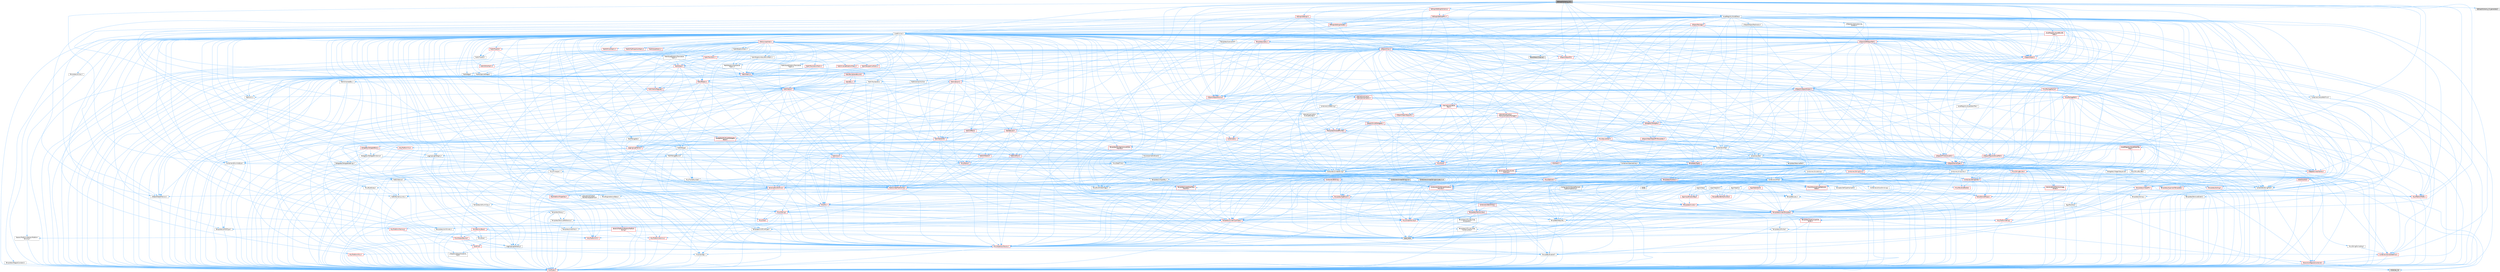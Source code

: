 digraph "EdGraphSchema_K2.h"
{
 // INTERACTIVE_SVG=YES
 // LATEX_PDF_SIZE
  bgcolor="transparent";
  edge [fontname=Helvetica,fontsize=10,labelfontname=Helvetica,labelfontsize=10];
  node [fontname=Helvetica,fontsize=10,shape=box,height=0.2,width=0.4];
  Node1 [id="Node000001",label="EdGraphSchema_K2.h",height=0.2,width=0.4,color="gray40", fillcolor="grey60", style="filled", fontcolor="black",tooltip=" "];
  Node1 -> Node2 [id="edge1_Node000001_Node000002",color="steelblue1",style="solid",tooltip=" "];
  Node2 [id="Node000002",label="AssetRegistry/AssetData.h",height=0.2,width=0.4,color="grey40", fillcolor="white", style="filled",URL="$d9/d19/AssetData_8h.html",tooltip=" "];
  Node2 -> Node3 [id="edge2_Node000002_Node000003",color="steelblue1",style="solid",tooltip=" "];
  Node3 [id="Node000003",label="AssetRegistry/AssetBundle\lData.h",height=0.2,width=0.4,color="red", fillcolor="#FFF0F0", style="filled",URL="$df/d47/AssetBundleData_8h.html",tooltip=" "];
  Node3 -> Node4 [id="edge3_Node000003_Node000004",color="steelblue1",style="solid",tooltip=" "];
  Node4 [id="Node000004",label="Containers/Array.h",height=0.2,width=0.4,color="grey40", fillcolor="white", style="filled",URL="$df/dd0/Array_8h.html",tooltip=" "];
  Node4 -> Node5 [id="edge4_Node000004_Node000005",color="steelblue1",style="solid",tooltip=" "];
  Node5 [id="Node000005",label="CoreTypes.h",height=0.2,width=0.4,color="red", fillcolor="#FFF0F0", style="filled",URL="$dc/dec/CoreTypes_8h.html",tooltip=" "];
  Node4 -> Node19 [id="edge5_Node000004_Node000019",color="steelblue1",style="solid",tooltip=" "];
  Node19 [id="Node000019",label="Misc/AssertionMacros.h",height=0.2,width=0.4,color="red", fillcolor="#FFF0F0", style="filled",URL="$d0/dfa/AssertionMacros_8h.html",tooltip=" "];
  Node19 -> Node5 [id="edge6_Node000019_Node000005",color="steelblue1",style="solid",tooltip=" "];
  Node19 -> Node20 [id="edge7_Node000019_Node000020",color="steelblue1",style="solid",tooltip=" "];
  Node20 [id="Node000020",label="HAL/PlatformMisc.h",height=0.2,width=0.4,color="red", fillcolor="#FFF0F0", style="filled",URL="$d0/df5/PlatformMisc_8h.html",tooltip=" "];
  Node20 -> Node5 [id="edge8_Node000020_Node000005",color="steelblue1",style="solid",tooltip=" "];
  Node19 -> Node56 [id="edge9_Node000019_Node000056",color="steelblue1",style="solid",tooltip=" "];
  Node56 [id="Node000056",label="Templates/EnableIf.h",height=0.2,width=0.4,color="grey40", fillcolor="white", style="filled",URL="$d7/d60/EnableIf_8h.html",tooltip=" "];
  Node56 -> Node5 [id="edge10_Node000056_Node000005",color="steelblue1",style="solid",tooltip=" "];
  Node19 -> Node62 [id="edge11_Node000019_Node000062",color="steelblue1",style="solid",tooltip=" "];
  Node62 [id="Node000062",label="Misc/VarArgs.h",height=0.2,width=0.4,color="grey40", fillcolor="white", style="filled",URL="$d5/d6f/VarArgs_8h.html",tooltip=" "];
  Node62 -> Node5 [id="edge12_Node000062_Node000005",color="steelblue1",style="solid",tooltip=" "];
  Node4 -> Node70 [id="edge13_Node000004_Node000070",color="steelblue1",style="solid",tooltip=" "];
  Node70 [id="Node000070",label="Misc/IntrusiveUnsetOptional\lState.h",height=0.2,width=0.4,color="red", fillcolor="#FFF0F0", style="filled",URL="$d2/d0a/IntrusiveUnsetOptionalState_8h.html",tooltip=" "];
  Node4 -> Node72 [id="edge14_Node000004_Node000072",color="steelblue1",style="solid",tooltip=" "];
  Node72 [id="Node000072",label="Misc/ReverseIterate.h",height=0.2,width=0.4,color="red", fillcolor="#FFF0F0", style="filled",URL="$db/de3/ReverseIterate_8h.html",tooltip=" "];
  Node4 -> Node74 [id="edge15_Node000004_Node000074",color="steelblue1",style="solid",tooltip=" "];
  Node74 [id="Node000074",label="HAL/UnrealMemory.h",height=0.2,width=0.4,color="red", fillcolor="#FFF0F0", style="filled",URL="$d9/d96/UnrealMemory_8h.html",tooltip=" "];
  Node74 -> Node5 [id="edge16_Node000074_Node000005",color="steelblue1",style="solid",tooltip=" "];
  Node74 -> Node78 [id="edge17_Node000074_Node000078",color="steelblue1",style="solid",tooltip=" "];
  Node78 [id="Node000078",label="HAL/MemoryBase.h",height=0.2,width=0.4,color="red", fillcolor="#FFF0F0", style="filled",URL="$d6/d9f/MemoryBase_8h.html",tooltip=" "];
  Node78 -> Node5 [id="edge18_Node000078_Node000005",color="steelblue1",style="solid",tooltip=" "];
  Node78 -> Node49 [id="edge19_Node000078_Node000049",color="steelblue1",style="solid",tooltip=" "];
  Node49 [id="Node000049",label="HAL/PlatformAtomics.h",height=0.2,width=0.4,color="red", fillcolor="#FFF0F0", style="filled",URL="$d3/d36/PlatformAtomics_8h.html",tooltip=" "];
  Node49 -> Node5 [id="edge20_Node000049_Node000005",color="steelblue1",style="solid",tooltip=" "];
  Node78 -> Node32 [id="edge21_Node000078_Node000032",color="steelblue1",style="solid",tooltip=" "];
  Node32 [id="Node000032",label="HAL/PlatformCrt.h",height=0.2,width=0.4,color="red", fillcolor="#FFF0F0", style="filled",URL="$d8/d75/PlatformCrt_8h.html",tooltip=" "];
  Node78 -> Node79 [id="edge22_Node000078_Node000079",color="steelblue1",style="solid",tooltip=" "];
  Node79 [id="Node000079",label="Misc/Exec.h",height=0.2,width=0.4,color="grey40", fillcolor="white", style="filled",URL="$de/ddb/Exec_8h.html",tooltip=" "];
  Node79 -> Node5 [id="edge23_Node000079_Node000005",color="steelblue1",style="solid",tooltip=" "];
  Node79 -> Node19 [id="edge24_Node000079_Node000019",color="steelblue1",style="solid",tooltip=" "];
  Node78 -> Node80 [id="edge25_Node000078_Node000080",color="steelblue1",style="solid",tooltip=" "];
  Node80 [id="Node000080",label="Misc/OutputDevice.h",height=0.2,width=0.4,color="red", fillcolor="#FFF0F0", style="filled",URL="$d7/d32/OutputDevice_8h.html",tooltip=" "];
  Node80 -> Node27 [id="edge26_Node000080_Node000027",color="steelblue1",style="solid",tooltip=" "];
  Node27 [id="Node000027",label="CoreFwd.h",height=0.2,width=0.4,color="red", fillcolor="#FFF0F0", style="filled",URL="$d1/d1e/CoreFwd_8h.html",tooltip=" "];
  Node27 -> Node5 [id="edge27_Node000027_Node000005",color="steelblue1",style="solid",tooltip=" "];
  Node27 -> Node28 [id="edge28_Node000027_Node000028",color="steelblue1",style="solid",tooltip=" "];
  Node28 [id="Node000028",label="Containers/ContainersFwd.h",height=0.2,width=0.4,color="red", fillcolor="#FFF0F0", style="filled",URL="$d4/d0a/ContainersFwd_8h.html",tooltip=" "];
  Node28 -> Node5 [id="edge29_Node000028_Node000005",color="steelblue1",style="solid",tooltip=" "];
  Node28 -> Node25 [id="edge30_Node000028_Node000025",color="steelblue1",style="solid",tooltip=" "];
  Node25 [id="Node000025",label="Traits/IsContiguousContainer.h",height=0.2,width=0.4,color="red", fillcolor="#FFF0F0", style="filled",URL="$d5/d3c/IsContiguousContainer_8h.html",tooltip=" "];
  Node25 -> Node5 [id="edge31_Node000025_Node000005",color="steelblue1",style="solid",tooltip=" "];
  Node25 -> Node24 [id="edge32_Node000025_Node000024",color="steelblue1",style="solid",tooltip=" "];
  Node24 [id="Node000024",label="initializer_list",height=0.2,width=0.4,color="grey60", fillcolor="#E0E0E0", style="filled",tooltip=" "];
  Node27 -> Node30 [id="edge33_Node000027_Node000030",color="steelblue1",style="solid",tooltip=" "];
  Node30 [id="Node000030",label="UObject/UObjectHierarchy\lFwd.h",height=0.2,width=0.4,color="grey40", fillcolor="white", style="filled",URL="$d3/d13/UObjectHierarchyFwd_8h.html",tooltip=" "];
  Node80 -> Node5 [id="edge34_Node000080_Node000005",color="steelblue1",style="solid",tooltip=" "];
  Node80 -> Node81 [id="edge35_Node000080_Node000081",color="steelblue1",style="solid",tooltip=" "];
  Node81 [id="Node000081",label="Logging/LogVerbosity.h",height=0.2,width=0.4,color="grey40", fillcolor="white", style="filled",URL="$d2/d8f/LogVerbosity_8h.html",tooltip=" "];
  Node81 -> Node5 [id="edge36_Node000081_Node000005",color="steelblue1",style="solid",tooltip=" "];
  Node80 -> Node62 [id="edge37_Node000080_Node000062",color="steelblue1",style="solid",tooltip=" "];
  Node74 -> Node91 [id="edge38_Node000074_Node000091",color="steelblue1",style="solid",tooltip=" "];
  Node91 [id="Node000091",label="HAL/PlatformMemory.h",height=0.2,width=0.4,color="red", fillcolor="#FFF0F0", style="filled",URL="$de/d68/PlatformMemory_8h.html",tooltip=" "];
  Node91 -> Node5 [id="edge39_Node000091_Node000005",color="steelblue1",style="solid",tooltip=" "];
  Node74 -> Node94 [id="edge40_Node000074_Node000094",color="steelblue1",style="solid",tooltip=" "];
  Node94 [id="Node000094",label="Templates/IsPointer.h",height=0.2,width=0.4,color="grey40", fillcolor="white", style="filled",URL="$d7/d05/IsPointer_8h.html",tooltip=" "];
  Node94 -> Node5 [id="edge41_Node000094_Node000005",color="steelblue1",style="solid",tooltip=" "];
  Node4 -> Node95 [id="edge42_Node000004_Node000095",color="steelblue1",style="solid",tooltip=" "];
  Node95 [id="Node000095",label="Templates/UnrealTypeTraits.h",height=0.2,width=0.4,color="red", fillcolor="#FFF0F0", style="filled",URL="$d2/d2d/UnrealTypeTraits_8h.html",tooltip=" "];
  Node95 -> Node5 [id="edge43_Node000095_Node000005",color="steelblue1",style="solid",tooltip=" "];
  Node95 -> Node94 [id="edge44_Node000095_Node000094",color="steelblue1",style="solid",tooltip=" "];
  Node95 -> Node19 [id="edge45_Node000095_Node000019",color="steelblue1",style="solid",tooltip=" "];
  Node95 -> Node87 [id="edge46_Node000095_Node000087",color="steelblue1",style="solid",tooltip=" "];
  Node87 [id="Node000087",label="Templates/AndOrNot.h",height=0.2,width=0.4,color="grey40", fillcolor="white", style="filled",URL="$db/d0a/AndOrNot_8h.html",tooltip=" "];
  Node87 -> Node5 [id="edge47_Node000087_Node000005",color="steelblue1",style="solid",tooltip=" "];
  Node95 -> Node56 [id="edge48_Node000095_Node000056",color="steelblue1",style="solid",tooltip=" "];
  Node95 -> Node96 [id="edge49_Node000095_Node000096",color="steelblue1",style="solid",tooltip=" "];
  Node96 [id="Node000096",label="Templates/IsArithmetic.h",height=0.2,width=0.4,color="grey40", fillcolor="white", style="filled",URL="$d2/d5d/IsArithmetic_8h.html",tooltip=" "];
  Node96 -> Node5 [id="edge50_Node000096_Node000005",color="steelblue1",style="solid",tooltip=" "];
  Node95 -> Node98 [id="edge51_Node000095_Node000098",color="steelblue1",style="solid",tooltip=" "];
  Node98 [id="Node000098",label="Templates/IsPODType.h",height=0.2,width=0.4,color="grey40", fillcolor="white", style="filled",URL="$d7/db1/IsPODType_8h.html",tooltip=" "];
  Node98 -> Node5 [id="edge52_Node000098_Node000005",color="steelblue1",style="solid",tooltip=" "];
  Node95 -> Node99 [id="edge53_Node000095_Node000099",color="steelblue1",style="solid",tooltip=" "];
  Node99 [id="Node000099",label="Templates/IsUECoreType.h",height=0.2,width=0.4,color="grey40", fillcolor="white", style="filled",URL="$d1/db8/IsUECoreType_8h.html",tooltip=" "];
  Node99 -> Node5 [id="edge54_Node000099_Node000005",color="steelblue1",style="solid",tooltip=" "];
  Node99 -> Node9 [id="edge55_Node000099_Node000009",color="steelblue1",style="solid",tooltip=" "];
  Node9 [id="Node000009",label="type_traits",height=0.2,width=0.4,color="grey60", fillcolor="#E0E0E0", style="filled",tooltip=" "];
  Node95 -> Node88 [id="edge56_Node000095_Node000088",color="steelblue1",style="solid",tooltip=" "];
  Node88 [id="Node000088",label="Templates/IsTriviallyCopy\lConstructible.h",height=0.2,width=0.4,color="grey40", fillcolor="white", style="filled",URL="$d3/d78/IsTriviallyCopyConstructible_8h.html",tooltip=" "];
  Node88 -> Node5 [id="edge57_Node000088_Node000005",color="steelblue1",style="solid",tooltip=" "];
  Node88 -> Node9 [id="edge58_Node000088_Node000009",color="steelblue1",style="solid",tooltip=" "];
  Node4 -> Node100 [id="edge59_Node000004_Node000100",color="steelblue1",style="solid",tooltip=" "];
  Node100 [id="Node000100",label="Templates/UnrealTemplate.h",height=0.2,width=0.4,color="red", fillcolor="#FFF0F0", style="filled",URL="$d4/d24/UnrealTemplate_8h.html",tooltip=" "];
  Node100 -> Node5 [id="edge60_Node000100_Node000005",color="steelblue1",style="solid",tooltip=" "];
  Node100 -> Node94 [id="edge61_Node000100_Node000094",color="steelblue1",style="solid",tooltip=" "];
  Node100 -> Node74 [id="edge62_Node000100_Node000074",color="steelblue1",style="solid",tooltip=" "];
  Node100 -> Node95 [id="edge63_Node000100_Node000095",color="steelblue1",style="solid",tooltip=" "];
  Node100 -> Node103 [id="edge64_Node000100_Node000103",color="steelblue1",style="solid",tooltip=" "];
  Node103 [id="Node000103",label="Templates/RemoveReference.h",height=0.2,width=0.4,color="grey40", fillcolor="white", style="filled",URL="$da/dbe/RemoveReference_8h.html",tooltip=" "];
  Node103 -> Node5 [id="edge65_Node000103_Node000005",color="steelblue1",style="solid",tooltip=" "];
  Node100 -> Node64 [id="edge66_Node000100_Node000064",color="steelblue1",style="solid",tooltip=" "];
  Node64 [id="Node000064",label="Templates/Requires.h",height=0.2,width=0.4,color="grey40", fillcolor="white", style="filled",URL="$dc/d96/Requires_8h.html",tooltip=" "];
  Node64 -> Node56 [id="edge67_Node000064_Node000056",color="steelblue1",style="solid",tooltip=" "];
  Node64 -> Node9 [id="edge68_Node000064_Node000009",color="steelblue1",style="solid",tooltip=" "];
  Node100 -> Node104 [id="edge69_Node000100_Node000104",color="steelblue1",style="solid",tooltip=" "];
  Node104 [id="Node000104",label="Templates/TypeCompatible\lBytes.h",height=0.2,width=0.4,color="red", fillcolor="#FFF0F0", style="filled",URL="$df/d0a/TypeCompatibleBytes_8h.html",tooltip=" "];
  Node104 -> Node5 [id="edge70_Node000104_Node000005",color="steelblue1",style="solid",tooltip=" "];
  Node104 -> Node9 [id="edge71_Node000104_Node000009",color="steelblue1",style="solid",tooltip=" "];
  Node100 -> Node25 [id="edge72_Node000100_Node000025",color="steelblue1",style="solid",tooltip=" "];
  Node100 -> Node9 [id="edge73_Node000100_Node000009",color="steelblue1",style="solid",tooltip=" "];
  Node4 -> Node106 [id="edge74_Node000004_Node000106",color="steelblue1",style="solid",tooltip=" "];
  Node106 [id="Node000106",label="Containers/AllowShrinking.h",height=0.2,width=0.4,color="grey40", fillcolor="white", style="filled",URL="$d7/d1a/AllowShrinking_8h.html",tooltip=" "];
  Node106 -> Node5 [id="edge75_Node000106_Node000005",color="steelblue1",style="solid",tooltip=" "];
  Node4 -> Node107 [id="edge76_Node000004_Node000107",color="steelblue1",style="solid",tooltip=" "];
  Node107 [id="Node000107",label="Containers/ContainerAllocation\lPolicies.h",height=0.2,width=0.4,color="red", fillcolor="#FFF0F0", style="filled",URL="$d7/dff/ContainerAllocationPolicies_8h.html",tooltip=" "];
  Node107 -> Node5 [id="edge77_Node000107_Node000005",color="steelblue1",style="solid",tooltip=" "];
  Node107 -> Node107 [id="edge78_Node000107_Node000107",color="steelblue1",style="solid",tooltip=" "];
  Node107 -> Node109 [id="edge79_Node000107_Node000109",color="steelblue1",style="solid",tooltip=" "];
  Node109 [id="Node000109",label="HAL/PlatformMath.h",height=0.2,width=0.4,color="red", fillcolor="#FFF0F0", style="filled",URL="$dc/d53/PlatformMath_8h.html",tooltip=" "];
  Node109 -> Node5 [id="edge80_Node000109_Node000005",color="steelblue1",style="solid",tooltip=" "];
  Node107 -> Node74 [id="edge81_Node000107_Node000074",color="steelblue1",style="solid",tooltip=" "];
  Node107 -> Node42 [id="edge82_Node000107_Node000042",color="steelblue1",style="solid",tooltip=" "];
  Node42 [id="Node000042",label="Math/NumericLimits.h",height=0.2,width=0.4,color="grey40", fillcolor="white", style="filled",URL="$df/d1b/NumericLimits_8h.html",tooltip=" "];
  Node42 -> Node5 [id="edge83_Node000042_Node000005",color="steelblue1",style="solid",tooltip=" "];
  Node107 -> Node19 [id="edge84_Node000107_Node000019",color="steelblue1",style="solid",tooltip=" "];
  Node107 -> Node118 [id="edge85_Node000107_Node000118",color="steelblue1",style="solid",tooltip=" "];
  Node118 [id="Node000118",label="Templates/MemoryOps.h",height=0.2,width=0.4,color="red", fillcolor="#FFF0F0", style="filled",URL="$db/dea/MemoryOps_8h.html",tooltip=" "];
  Node118 -> Node5 [id="edge86_Node000118_Node000005",color="steelblue1",style="solid",tooltip=" "];
  Node118 -> Node74 [id="edge87_Node000118_Node000074",color="steelblue1",style="solid",tooltip=" "];
  Node118 -> Node89 [id="edge88_Node000118_Node000089",color="steelblue1",style="solid",tooltip=" "];
  Node89 [id="Node000089",label="Templates/IsTriviallyCopy\lAssignable.h",height=0.2,width=0.4,color="grey40", fillcolor="white", style="filled",URL="$d2/df2/IsTriviallyCopyAssignable_8h.html",tooltip=" "];
  Node89 -> Node5 [id="edge89_Node000089_Node000005",color="steelblue1",style="solid",tooltip=" "];
  Node89 -> Node9 [id="edge90_Node000089_Node000009",color="steelblue1",style="solid",tooltip=" "];
  Node118 -> Node88 [id="edge91_Node000118_Node000088",color="steelblue1",style="solid",tooltip=" "];
  Node118 -> Node64 [id="edge92_Node000118_Node000064",color="steelblue1",style="solid",tooltip=" "];
  Node118 -> Node95 [id="edge93_Node000118_Node000095",color="steelblue1",style="solid",tooltip=" "];
  Node118 -> Node9 [id="edge94_Node000118_Node000009",color="steelblue1",style="solid",tooltip=" "];
  Node107 -> Node104 [id="edge95_Node000107_Node000104",color="steelblue1",style="solid",tooltip=" "];
  Node107 -> Node9 [id="edge96_Node000107_Node000009",color="steelblue1",style="solid",tooltip=" "];
  Node4 -> Node119 [id="edge97_Node000004_Node000119",color="steelblue1",style="solid",tooltip=" "];
  Node119 [id="Node000119",label="Containers/ContainerElement\lTypeCompatibility.h",height=0.2,width=0.4,color="grey40", fillcolor="white", style="filled",URL="$df/ddf/ContainerElementTypeCompatibility_8h.html",tooltip=" "];
  Node119 -> Node5 [id="edge98_Node000119_Node000005",color="steelblue1",style="solid",tooltip=" "];
  Node119 -> Node95 [id="edge99_Node000119_Node000095",color="steelblue1",style="solid",tooltip=" "];
  Node4 -> Node120 [id="edge100_Node000004_Node000120",color="steelblue1",style="solid",tooltip=" "];
  Node120 [id="Node000120",label="Serialization/Archive.h",height=0.2,width=0.4,color="red", fillcolor="#FFF0F0", style="filled",URL="$d7/d3b/Archive_8h.html",tooltip=" "];
  Node120 -> Node27 [id="edge101_Node000120_Node000027",color="steelblue1",style="solid",tooltip=" "];
  Node120 -> Node5 [id="edge102_Node000120_Node000005",color="steelblue1",style="solid",tooltip=" "];
  Node120 -> Node121 [id="edge103_Node000120_Node000121",color="steelblue1",style="solid",tooltip=" "];
  Node121 [id="Node000121",label="HAL/PlatformProperties.h",height=0.2,width=0.4,color="red", fillcolor="#FFF0F0", style="filled",URL="$d9/db0/PlatformProperties_8h.html",tooltip=" "];
  Node121 -> Node5 [id="edge104_Node000121_Node000005",color="steelblue1",style="solid",tooltip=" "];
  Node120 -> Node124 [id="edge105_Node000120_Node000124",color="steelblue1",style="solid",tooltip=" "];
  Node124 [id="Node000124",label="Internationalization\l/TextNamespaceFwd.h",height=0.2,width=0.4,color="grey40", fillcolor="white", style="filled",URL="$d8/d97/TextNamespaceFwd_8h.html",tooltip=" "];
  Node124 -> Node5 [id="edge106_Node000124_Node000005",color="steelblue1",style="solid",tooltip=" "];
  Node120 -> Node19 [id="edge107_Node000120_Node000019",color="steelblue1",style="solid",tooltip=" "];
  Node120 -> Node125 [id="edge108_Node000120_Node000125",color="steelblue1",style="solid",tooltip=" "];
  Node125 [id="Node000125",label="Misc/EngineVersionBase.h",height=0.2,width=0.4,color="grey40", fillcolor="white", style="filled",URL="$d5/d2b/EngineVersionBase_8h.html",tooltip=" "];
  Node125 -> Node5 [id="edge109_Node000125_Node000005",color="steelblue1",style="solid",tooltip=" "];
  Node120 -> Node62 [id="edge110_Node000120_Node000062",color="steelblue1",style="solid",tooltip=" "];
  Node120 -> Node56 [id="edge111_Node000120_Node000056",color="steelblue1",style="solid",tooltip=" "];
  Node120 -> Node128 [id="edge112_Node000120_Node000128",color="steelblue1",style="solid",tooltip=" "];
  Node128 [id="Node000128",label="Templates/IsEnumClass.h",height=0.2,width=0.4,color="grey40", fillcolor="white", style="filled",URL="$d7/d15/IsEnumClass_8h.html",tooltip=" "];
  Node128 -> Node5 [id="edge113_Node000128_Node000005",color="steelblue1",style="solid",tooltip=" "];
  Node128 -> Node87 [id="edge114_Node000128_Node000087",color="steelblue1",style="solid",tooltip=" "];
  Node120 -> Node100 [id="edge115_Node000120_Node000100",color="steelblue1",style="solid",tooltip=" "];
  Node120 -> Node129 [id="edge116_Node000120_Node000129",color="steelblue1",style="solid",tooltip=" "];
  Node129 [id="Node000129",label="UObject/ObjectVersion.h",height=0.2,width=0.4,color="grey40", fillcolor="white", style="filled",URL="$da/d63/ObjectVersion_8h.html",tooltip=" "];
  Node129 -> Node5 [id="edge117_Node000129_Node000005",color="steelblue1",style="solid",tooltip=" "];
  Node4 -> Node130 [id="edge118_Node000004_Node000130",color="steelblue1",style="solid",tooltip=" "];
  Node130 [id="Node000130",label="Serialization/MemoryImage\lWriter.h",height=0.2,width=0.4,color="red", fillcolor="#FFF0F0", style="filled",URL="$d0/d08/MemoryImageWriter_8h.html",tooltip=" "];
  Node130 -> Node5 [id="edge119_Node000130_Node000005",color="steelblue1",style="solid",tooltip=" "];
  Node4 -> Node144 [id="edge120_Node000004_Node000144",color="steelblue1",style="solid",tooltip=" "];
  Node144 [id="Node000144",label="Algo/Heapify.h",height=0.2,width=0.4,color="grey40", fillcolor="white", style="filled",URL="$d0/d2a/Heapify_8h.html",tooltip=" "];
  Node144 -> Node145 [id="edge121_Node000144_Node000145",color="steelblue1",style="solid",tooltip=" "];
  Node145 [id="Node000145",label="Algo/Impl/BinaryHeap.h",height=0.2,width=0.4,color="red", fillcolor="#FFF0F0", style="filled",URL="$d7/da3/Algo_2Impl_2BinaryHeap_8h.html",tooltip=" "];
  Node145 -> Node146 [id="edge122_Node000145_Node000146",color="steelblue1",style="solid",tooltip=" "];
  Node146 [id="Node000146",label="Templates/Invoke.h",height=0.2,width=0.4,color="red", fillcolor="#FFF0F0", style="filled",URL="$d7/deb/Invoke_8h.html",tooltip=" "];
  Node146 -> Node5 [id="edge123_Node000146_Node000005",color="steelblue1",style="solid",tooltip=" "];
  Node146 -> Node100 [id="edge124_Node000146_Node000100",color="steelblue1",style="solid",tooltip=" "];
  Node146 -> Node9 [id="edge125_Node000146_Node000009",color="steelblue1",style="solid",tooltip=" "];
  Node145 -> Node9 [id="edge126_Node000145_Node000009",color="steelblue1",style="solid",tooltip=" "];
  Node144 -> Node150 [id="edge127_Node000144_Node000150",color="steelblue1",style="solid",tooltip=" "];
  Node150 [id="Node000150",label="Templates/IdentityFunctor.h",height=0.2,width=0.4,color="red", fillcolor="#FFF0F0", style="filled",URL="$d7/d2e/IdentityFunctor_8h.html",tooltip=" "];
  Node144 -> Node146 [id="edge128_Node000144_Node000146",color="steelblue1",style="solid",tooltip=" "];
  Node144 -> Node151 [id="edge129_Node000144_Node000151",color="steelblue1",style="solid",tooltip=" "];
  Node151 [id="Node000151",label="Templates/Less.h",height=0.2,width=0.4,color="grey40", fillcolor="white", style="filled",URL="$de/dc8/Less_8h.html",tooltip=" "];
  Node151 -> Node5 [id="edge130_Node000151_Node000005",color="steelblue1",style="solid",tooltip=" "];
  Node151 -> Node100 [id="edge131_Node000151_Node000100",color="steelblue1",style="solid",tooltip=" "];
  Node144 -> Node100 [id="edge132_Node000144_Node000100",color="steelblue1",style="solid",tooltip=" "];
  Node4 -> Node152 [id="edge133_Node000004_Node000152",color="steelblue1",style="solid",tooltip=" "];
  Node152 [id="Node000152",label="Algo/HeapSort.h",height=0.2,width=0.4,color="grey40", fillcolor="white", style="filled",URL="$d3/d92/HeapSort_8h.html",tooltip=" "];
  Node152 -> Node145 [id="edge134_Node000152_Node000145",color="steelblue1",style="solid",tooltip=" "];
  Node152 -> Node150 [id="edge135_Node000152_Node000150",color="steelblue1",style="solid",tooltip=" "];
  Node152 -> Node151 [id="edge136_Node000152_Node000151",color="steelblue1",style="solid",tooltip=" "];
  Node152 -> Node100 [id="edge137_Node000152_Node000100",color="steelblue1",style="solid",tooltip=" "];
  Node4 -> Node153 [id="edge138_Node000004_Node000153",color="steelblue1",style="solid",tooltip=" "];
  Node153 [id="Node000153",label="Algo/IsHeap.h",height=0.2,width=0.4,color="grey40", fillcolor="white", style="filled",URL="$de/d32/IsHeap_8h.html",tooltip=" "];
  Node153 -> Node145 [id="edge139_Node000153_Node000145",color="steelblue1",style="solid",tooltip=" "];
  Node153 -> Node150 [id="edge140_Node000153_Node000150",color="steelblue1",style="solid",tooltip=" "];
  Node153 -> Node146 [id="edge141_Node000153_Node000146",color="steelblue1",style="solid",tooltip=" "];
  Node153 -> Node151 [id="edge142_Node000153_Node000151",color="steelblue1",style="solid",tooltip=" "];
  Node153 -> Node100 [id="edge143_Node000153_Node000100",color="steelblue1",style="solid",tooltip=" "];
  Node4 -> Node145 [id="edge144_Node000004_Node000145",color="steelblue1",style="solid",tooltip=" "];
  Node4 -> Node154 [id="edge145_Node000004_Node000154",color="steelblue1",style="solid",tooltip=" "];
  Node154 [id="Node000154",label="Algo/StableSort.h",height=0.2,width=0.4,color="red", fillcolor="#FFF0F0", style="filled",URL="$d7/d3c/StableSort_8h.html",tooltip=" "];
  Node154 -> Node150 [id="edge146_Node000154_Node000150",color="steelblue1",style="solid",tooltip=" "];
  Node154 -> Node146 [id="edge147_Node000154_Node000146",color="steelblue1",style="solid",tooltip=" "];
  Node154 -> Node151 [id="edge148_Node000154_Node000151",color="steelblue1",style="solid",tooltip=" "];
  Node154 -> Node100 [id="edge149_Node000154_Node000100",color="steelblue1",style="solid",tooltip=" "];
  Node4 -> Node157 [id="edge150_Node000004_Node000157",color="steelblue1",style="solid",tooltip=" "];
  Node157 [id="Node000157",label="Concepts/GetTypeHashable.h",height=0.2,width=0.4,color="grey40", fillcolor="white", style="filled",URL="$d3/da2/GetTypeHashable_8h.html",tooltip=" "];
  Node157 -> Node5 [id="edge151_Node000157_Node000005",color="steelblue1",style="solid",tooltip=" "];
  Node157 -> Node135 [id="edge152_Node000157_Node000135",color="steelblue1",style="solid",tooltip=" "];
  Node135 [id="Node000135",label="Templates/TypeHash.h",height=0.2,width=0.4,color="red", fillcolor="#FFF0F0", style="filled",URL="$d1/d62/TypeHash_8h.html",tooltip=" "];
  Node135 -> Node5 [id="edge153_Node000135_Node000005",color="steelblue1",style="solid",tooltip=" "];
  Node135 -> Node64 [id="edge154_Node000135_Node000064",color="steelblue1",style="solid",tooltip=" "];
  Node135 -> Node136 [id="edge155_Node000135_Node000136",color="steelblue1",style="solid",tooltip=" "];
  Node136 [id="Node000136",label="Misc/Crc.h",height=0.2,width=0.4,color="red", fillcolor="#FFF0F0", style="filled",URL="$d4/dd2/Crc_8h.html",tooltip=" "];
  Node136 -> Node5 [id="edge156_Node000136_Node000005",color="steelblue1",style="solid",tooltip=" "];
  Node136 -> Node76 [id="edge157_Node000136_Node000076",color="steelblue1",style="solid",tooltip=" "];
  Node76 [id="Node000076",label="HAL/PlatformString.h",height=0.2,width=0.4,color="red", fillcolor="#FFF0F0", style="filled",URL="$db/db5/PlatformString_8h.html",tooltip=" "];
  Node76 -> Node5 [id="edge158_Node000076_Node000005",color="steelblue1",style="solid",tooltip=" "];
  Node136 -> Node19 [id="edge159_Node000136_Node000019",color="steelblue1",style="solid",tooltip=" "];
  Node136 -> Node137 [id="edge160_Node000136_Node000137",color="steelblue1",style="solid",tooltip=" "];
  Node137 [id="Node000137",label="Misc/CString.h",height=0.2,width=0.4,color="red", fillcolor="#FFF0F0", style="filled",URL="$d2/d49/CString_8h.html",tooltip=" "];
  Node137 -> Node5 [id="edge161_Node000137_Node000005",color="steelblue1",style="solid",tooltip=" "];
  Node137 -> Node32 [id="edge162_Node000137_Node000032",color="steelblue1",style="solid",tooltip=" "];
  Node137 -> Node76 [id="edge163_Node000137_Node000076",color="steelblue1",style="solid",tooltip=" "];
  Node137 -> Node19 [id="edge164_Node000137_Node000019",color="steelblue1",style="solid",tooltip=" "];
  Node137 -> Node138 [id="edge165_Node000137_Node000138",color="steelblue1",style="solid",tooltip=" "];
  Node138 [id="Node000138",label="Misc/Char.h",height=0.2,width=0.4,color="red", fillcolor="#FFF0F0", style="filled",URL="$d0/d58/Char_8h.html",tooltip=" "];
  Node138 -> Node5 [id="edge166_Node000138_Node000005",color="steelblue1",style="solid",tooltip=" "];
  Node138 -> Node9 [id="edge167_Node000138_Node000009",color="steelblue1",style="solid",tooltip=" "];
  Node137 -> Node62 [id="edge168_Node000137_Node000062",color="steelblue1",style="solid",tooltip=" "];
  Node136 -> Node138 [id="edge169_Node000136_Node000138",color="steelblue1",style="solid",tooltip=" "];
  Node136 -> Node95 [id="edge170_Node000136_Node000095",color="steelblue1",style="solid",tooltip=" "];
  Node135 -> Node9 [id="edge171_Node000135_Node000009",color="steelblue1",style="solid",tooltip=" "];
  Node4 -> Node150 [id="edge172_Node000004_Node000150",color="steelblue1",style="solid",tooltip=" "];
  Node4 -> Node146 [id="edge173_Node000004_Node000146",color="steelblue1",style="solid",tooltip=" "];
  Node4 -> Node151 [id="edge174_Node000004_Node000151",color="steelblue1",style="solid",tooltip=" "];
  Node4 -> Node158 [id="edge175_Node000004_Node000158",color="steelblue1",style="solid",tooltip=" "];
  Node158 [id="Node000158",label="Templates/LosesQualifiers\lFromTo.h",height=0.2,width=0.4,color="red", fillcolor="#FFF0F0", style="filled",URL="$d2/db3/LosesQualifiersFromTo_8h.html",tooltip=" "];
  Node158 -> Node9 [id="edge176_Node000158_Node000009",color="steelblue1",style="solid",tooltip=" "];
  Node4 -> Node64 [id="edge177_Node000004_Node000064",color="steelblue1",style="solid",tooltip=" "];
  Node4 -> Node159 [id="edge178_Node000004_Node000159",color="steelblue1",style="solid",tooltip=" "];
  Node159 [id="Node000159",label="Templates/Sorting.h",height=0.2,width=0.4,color="red", fillcolor="#FFF0F0", style="filled",URL="$d3/d9e/Sorting_8h.html",tooltip=" "];
  Node159 -> Node5 [id="edge179_Node000159_Node000005",color="steelblue1",style="solid",tooltip=" "];
  Node159 -> Node109 [id="edge180_Node000159_Node000109",color="steelblue1",style="solid",tooltip=" "];
  Node159 -> Node151 [id="edge181_Node000159_Node000151",color="steelblue1",style="solid",tooltip=" "];
  Node4 -> Node163 [id="edge182_Node000004_Node000163",color="steelblue1",style="solid",tooltip=" "];
  Node163 [id="Node000163",label="Templates/AlignmentTemplates.h",height=0.2,width=0.4,color="red", fillcolor="#FFF0F0", style="filled",URL="$dd/d32/AlignmentTemplates_8h.html",tooltip=" "];
  Node163 -> Node5 [id="edge183_Node000163_Node000005",color="steelblue1",style="solid",tooltip=" "];
  Node163 -> Node94 [id="edge184_Node000163_Node000094",color="steelblue1",style="solid",tooltip=" "];
  Node4 -> Node23 [id="edge185_Node000004_Node000023",color="steelblue1",style="solid",tooltip=" "];
  Node23 [id="Node000023",label="Traits/ElementType.h",height=0.2,width=0.4,color="red", fillcolor="#FFF0F0", style="filled",URL="$d5/d4f/ElementType_8h.html",tooltip=" "];
  Node23 -> Node24 [id="edge186_Node000023_Node000024",color="steelblue1",style="solid",tooltip=" "];
  Node23 -> Node9 [id="edge187_Node000023_Node000009",color="steelblue1",style="solid",tooltip=" "];
  Node4 -> Node115 [id="edge188_Node000004_Node000115",color="steelblue1",style="solid",tooltip=" "];
  Node115 [id="Node000115",label="limits",height=0.2,width=0.4,color="grey60", fillcolor="#E0E0E0", style="filled",tooltip=" "];
  Node4 -> Node9 [id="edge189_Node000004_Node000009",color="steelblue1",style="solid",tooltip=" "];
  Node3 -> Node164 [id="edge190_Node000003_Node000164",color="steelblue1",style="solid",tooltip=" "];
  Node164 [id="Node000164",label="Containers/UnrealString.h",height=0.2,width=0.4,color="grey40", fillcolor="white", style="filled",URL="$d5/dba/UnrealString_8h.html",tooltip=" "];
  Node164 -> Node165 [id="edge191_Node000164_Node000165",color="steelblue1",style="solid",tooltip=" "];
  Node165 [id="Node000165",label="Containers/UnrealStringIncludes.h.inl",height=0.2,width=0.4,color="grey60", fillcolor="#E0E0E0", style="filled",tooltip=" "];
  Node164 -> Node166 [id="edge192_Node000164_Node000166",color="steelblue1",style="solid",tooltip=" "];
  Node166 [id="Node000166",label="Containers/UnrealString.h.inl",height=0.2,width=0.4,color="grey60", fillcolor="#E0E0E0", style="filled",tooltip=" "];
  Node164 -> Node167 [id="edge193_Node000164_Node000167",color="steelblue1",style="solid",tooltip=" "];
  Node167 [id="Node000167",label="Misc/StringFormatArg.h",height=0.2,width=0.4,color="grey40", fillcolor="white", style="filled",URL="$d2/d16/StringFormatArg_8h.html",tooltip=" "];
  Node167 -> Node28 [id="edge194_Node000167_Node000028",color="steelblue1",style="solid",tooltip=" "];
  Node3 -> Node5 [id="edge195_Node000003_Node000005",color="steelblue1",style="solid",tooltip=" "];
  Node3 -> Node19 [id="edge196_Node000003_Node000019",color="steelblue1",style="solid",tooltip=" "];
  Node3 -> Node168 [id="edge197_Node000003_Node000168",color="steelblue1",style="solid",tooltip=" "];
  Node168 [id="Node000168",label="UObject/Class.h",height=0.2,width=0.4,color="red", fillcolor="#FFF0F0", style="filled",URL="$d4/d05/Class_8h.html",tooltip=" "];
  Node168 -> Node157 [id="edge198_Node000168_Node000157",color="steelblue1",style="solid",tooltip=" "];
  Node168 -> Node4 [id="edge199_Node000168_Node000004",color="steelblue1",style="solid",tooltip=" "];
  Node168 -> Node134 [id="edge200_Node000168_Node000134",color="steelblue1",style="solid",tooltip=" "];
  Node134 [id="Node000134",label="Containers/EnumAsByte.h",height=0.2,width=0.4,color="grey40", fillcolor="white", style="filled",URL="$d6/d9a/EnumAsByte_8h.html",tooltip=" "];
  Node134 -> Node5 [id="edge201_Node000134_Node000005",color="steelblue1",style="solid",tooltip=" "];
  Node134 -> Node98 [id="edge202_Node000134_Node000098",color="steelblue1",style="solid",tooltip=" "];
  Node134 -> Node135 [id="edge203_Node000134_Node000135",color="steelblue1",style="solid",tooltip=" "];
  Node168 -> Node170 [id="edge204_Node000168_Node000170",color="steelblue1",style="solid",tooltip=" "];
  Node170 [id="Node000170",label="Containers/Map.h",height=0.2,width=0.4,color="grey40", fillcolor="white", style="filled",URL="$df/d79/Map_8h.html",tooltip=" "];
  Node170 -> Node5 [id="edge205_Node000170_Node000005",color="steelblue1",style="solid",tooltip=" "];
  Node170 -> Node171 [id="edge206_Node000170_Node000171",color="steelblue1",style="solid",tooltip=" "];
  Node171 [id="Node000171",label="Algo/Reverse.h",height=0.2,width=0.4,color="grey40", fillcolor="white", style="filled",URL="$d5/d93/Reverse_8h.html",tooltip=" "];
  Node171 -> Node5 [id="edge207_Node000171_Node000005",color="steelblue1",style="solid",tooltip=" "];
  Node171 -> Node100 [id="edge208_Node000171_Node000100",color="steelblue1",style="solid",tooltip=" "];
  Node170 -> Node119 [id="edge209_Node000170_Node000119",color="steelblue1",style="solid",tooltip=" "];
  Node170 -> Node172 [id="edge210_Node000170_Node000172",color="steelblue1",style="solid",tooltip=" "];
  Node172 [id="Node000172",label="Containers/Set.h",height=0.2,width=0.4,color="grey40", fillcolor="white", style="filled",URL="$d4/d45/Set_8h.html",tooltip=" "];
  Node172 -> Node107 [id="edge211_Node000172_Node000107",color="steelblue1",style="solid",tooltip=" "];
  Node172 -> Node119 [id="edge212_Node000172_Node000119",color="steelblue1",style="solid",tooltip=" "];
  Node172 -> Node173 [id="edge213_Node000172_Node000173",color="steelblue1",style="solid",tooltip=" "];
  Node173 [id="Node000173",label="Containers/SetUtilities.h",height=0.2,width=0.4,color="red", fillcolor="#FFF0F0", style="filled",URL="$dc/de5/SetUtilities_8h.html",tooltip=" "];
  Node173 -> Node5 [id="edge214_Node000173_Node000005",color="steelblue1",style="solid",tooltip=" "];
  Node173 -> Node118 [id="edge215_Node000173_Node000118",color="steelblue1",style="solid",tooltip=" "];
  Node173 -> Node95 [id="edge216_Node000173_Node000095",color="steelblue1",style="solid",tooltip=" "];
  Node172 -> Node174 [id="edge217_Node000172_Node000174",color="steelblue1",style="solid",tooltip=" "];
  Node174 [id="Node000174",label="Containers/SparseArray.h",height=0.2,width=0.4,color="grey40", fillcolor="white", style="filled",URL="$d5/dbf/SparseArray_8h.html",tooltip=" "];
  Node174 -> Node5 [id="edge218_Node000174_Node000005",color="steelblue1",style="solid",tooltip=" "];
  Node174 -> Node19 [id="edge219_Node000174_Node000019",color="steelblue1",style="solid",tooltip=" "];
  Node174 -> Node74 [id="edge220_Node000174_Node000074",color="steelblue1",style="solid",tooltip=" "];
  Node174 -> Node95 [id="edge221_Node000174_Node000095",color="steelblue1",style="solid",tooltip=" "];
  Node174 -> Node100 [id="edge222_Node000174_Node000100",color="steelblue1",style="solid",tooltip=" "];
  Node174 -> Node107 [id="edge223_Node000174_Node000107",color="steelblue1",style="solid",tooltip=" "];
  Node174 -> Node151 [id="edge224_Node000174_Node000151",color="steelblue1",style="solid",tooltip=" "];
  Node174 -> Node4 [id="edge225_Node000174_Node000004",color="steelblue1",style="solid",tooltip=" "];
  Node174 -> Node162 [id="edge226_Node000174_Node000162",color="steelblue1",style="solid",tooltip=" "];
  Node162 [id="Node000162",label="Math/UnrealMathUtility.h",height=0.2,width=0.4,color="red", fillcolor="#FFF0F0", style="filled",URL="$db/db8/UnrealMathUtility_8h.html",tooltip=" "];
  Node162 -> Node5 [id="edge227_Node000162_Node000005",color="steelblue1",style="solid",tooltip=" "];
  Node162 -> Node19 [id="edge228_Node000162_Node000019",color="steelblue1",style="solid",tooltip=" "];
  Node162 -> Node109 [id="edge229_Node000162_Node000109",color="steelblue1",style="solid",tooltip=" "];
  Node162 -> Node64 [id="edge230_Node000162_Node000064",color="steelblue1",style="solid",tooltip=" "];
  Node174 -> Node175 [id="edge231_Node000174_Node000175",color="steelblue1",style="solid",tooltip=" "];
  Node175 [id="Node000175",label="Containers/ScriptArray.h",height=0.2,width=0.4,color="grey40", fillcolor="white", style="filled",URL="$dc/daf/ScriptArray_8h.html",tooltip=" "];
  Node175 -> Node5 [id="edge232_Node000175_Node000005",color="steelblue1",style="solid",tooltip=" "];
  Node175 -> Node19 [id="edge233_Node000175_Node000019",color="steelblue1",style="solid",tooltip=" "];
  Node175 -> Node74 [id="edge234_Node000175_Node000074",color="steelblue1",style="solid",tooltip=" "];
  Node175 -> Node106 [id="edge235_Node000175_Node000106",color="steelblue1",style="solid",tooltip=" "];
  Node175 -> Node107 [id="edge236_Node000175_Node000107",color="steelblue1",style="solid",tooltip=" "];
  Node175 -> Node4 [id="edge237_Node000175_Node000004",color="steelblue1",style="solid",tooltip=" "];
  Node175 -> Node24 [id="edge238_Node000175_Node000024",color="steelblue1",style="solid",tooltip=" "];
  Node174 -> Node176 [id="edge239_Node000174_Node000176",color="steelblue1",style="solid",tooltip=" "];
  Node176 [id="Node000176",label="Containers/BitArray.h",height=0.2,width=0.4,color="red", fillcolor="#FFF0F0", style="filled",URL="$d1/de4/BitArray_8h.html",tooltip=" "];
  Node176 -> Node107 [id="edge240_Node000176_Node000107",color="steelblue1",style="solid",tooltip=" "];
  Node176 -> Node5 [id="edge241_Node000176_Node000005",color="steelblue1",style="solid",tooltip=" "];
  Node176 -> Node49 [id="edge242_Node000176_Node000049",color="steelblue1",style="solid",tooltip=" "];
  Node176 -> Node74 [id="edge243_Node000176_Node000074",color="steelblue1",style="solid",tooltip=" "];
  Node176 -> Node162 [id="edge244_Node000176_Node000162",color="steelblue1",style="solid",tooltip=" "];
  Node176 -> Node19 [id="edge245_Node000176_Node000019",color="steelblue1",style="solid",tooltip=" "];
  Node176 -> Node44 [id="edge246_Node000176_Node000044",color="steelblue1",style="solid",tooltip=" "];
  Node44 [id="Node000044",label="Misc/EnumClassFlags.h",height=0.2,width=0.4,color="grey40", fillcolor="white", style="filled",URL="$d8/de7/EnumClassFlags_8h.html",tooltip=" "];
  Node176 -> Node120 [id="edge247_Node000176_Node000120",color="steelblue1",style="solid",tooltip=" "];
  Node176 -> Node130 [id="edge248_Node000176_Node000130",color="steelblue1",style="solid",tooltip=" "];
  Node176 -> Node56 [id="edge249_Node000176_Node000056",color="steelblue1",style="solid",tooltip=" "];
  Node176 -> Node146 [id="edge250_Node000176_Node000146",color="steelblue1",style="solid",tooltip=" "];
  Node176 -> Node100 [id="edge251_Node000176_Node000100",color="steelblue1",style="solid",tooltip=" "];
  Node176 -> Node95 [id="edge252_Node000176_Node000095",color="steelblue1",style="solid",tooltip=" "];
  Node174 -> Node177 [id="edge253_Node000174_Node000177",color="steelblue1",style="solid",tooltip=" "];
  Node177 [id="Node000177",label="Serialization/Structured\lArchive.h",height=0.2,width=0.4,color="red", fillcolor="#FFF0F0", style="filled",URL="$d9/d1e/StructuredArchive_8h.html",tooltip=" "];
  Node177 -> Node4 [id="edge254_Node000177_Node000004",color="steelblue1",style="solid",tooltip=" "];
  Node177 -> Node107 [id="edge255_Node000177_Node000107",color="steelblue1",style="solid",tooltip=" "];
  Node177 -> Node5 [id="edge256_Node000177_Node000005",color="steelblue1",style="solid",tooltip=" "];
  Node177 -> Node120 [id="edge257_Node000177_Node000120",color="steelblue1",style="solid",tooltip=" "];
  Node177 -> Node188 [id="edge258_Node000177_Node000188",color="steelblue1",style="solid",tooltip=" "];
  Node188 [id="Node000188",label="Templates/UniqueObj.h",height=0.2,width=0.4,color="grey40", fillcolor="white", style="filled",URL="$da/d95/UniqueObj_8h.html",tooltip=" "];
  Node188 -> Node5 [id="edge259_Node000188_Node000005",color="steelblue1",style="solid",tooltip=" "];
  Node188 -> Node189 [id="edge260_Node000188_Node000189",color="steelblue1",style="solid",tooltip=" "];
  Node189 [id="Node000189",label="Templates/UniquePtr.h",height=0.2,width=0.4,color="red", fillcolor="#FFF0F0", style="filled",URL="$de/d1a/UniquePtr_8h.html",tooltip=" "];
  Node189 -> Node5 [id="edge261_Node000189_Node000005",color="steelblue1",style="solid",tooltip=" "];
  Node189 -> Node100 [id="edge262_Node000189_Node000100",color="steelblue1",style="solid",tooltip=" "];
  Node189 -> Node190 [id="edge263_Node000189_Node000190",color="steelblue1",style="solid",tooltip=" "];
  Node190 [id="Node000190",label="Templates/IsArray.h",height=0.2,width=0.4,color="grey40", fillcolor="white", style="filled",URL="$d8/d8d/IsArray_8h.html",tooltip=" "];
  Node190 -> Node5 [id="edge264_Node000190_Node000005",color="steelblue1",style="solid",tooltip=" "];
  Node189 -> Node191 [id="edge265_Node000189_Node000191",color="steelblue1",style="solid",tooltip=" "];
  Node191 [id="Node000191",label="Templates/RemoveExtent.h",height=0.2,width=0.4,color="grey40", fillcolor="white", style="filled",URL="$dc/de9/RemoveExtent_8h.html",tooltip=" "];
  Node191 -> Node5 [id="edge266_Node000191_Node000005",color="steelblue1",style="solid",tooltip=" "];
  Node189 -> Node64 [id="edge267_Node000189_Node000064",color="steelblue1",style="solid",tooltip=" "];
  Node189 -> Node9 [id="edge268_Node000189_Node000009",color="steelblue1",style="solid",tooltip=" "];
  Node174 -> Node130 [id="edge269_Node000174_Node000130",color="steelblue1",style="solid",tooltip=" "];
  Node174 -> Node164 [id="edge270_Node000174_Node000164",color="steelblue1",style="solid",tooltip=" "];
  Node174 -> Node70 [id="edge271_Node000174_Node000070",color="steelblue1",style="solid",tooltip=" "];
  Node172 -> Node28 [id="edge272_Node000172_Node000028",color="steelblue1",style="solid",tooltip=" "];
  Node172 -> Node162 [id="edge273_Node000172_Node000162",color="steelblue1",style="solid",tooltip=" "];
  Node172 -> Node19 [id="edge274_Node000172_Node000019",color="steelblue1",style="solid",tooltip=" "];
  Node172 -> Node193 [id="edge275_Node000172_Node000193",color="steelblue1",style="solid",tooltip=" "];
  Node193 [id="Node000193",label="Misc/StructBuilder.h",height=0.2,width=0.4,color="grey40", fillcolor="white", style="filled",URL="$d9/db3/StructBuilder_8h.html",tooltip=" "];
  Node193 -> Node5 [id="edge276_Node000193_Node000005",color="steelblue1",style="solid",tooltip=" "];
  Node193 -> Node162 [id="edge277_Node000193_Node000162",color="steelblue1",style="solid",tooltip=" "];
  Node193 -> Node163 [id="edge278_Node000193_Node000163",color="steelblue1",style="solid",tooltip=" "];
  Node172 -> Node130 [id="edge279_Node000172_Node000130",color="steelblue1",style="solid",tooltip=" "];
  Node172 -> Node177 [id="edge280_Node000172_Node000177",color="steelblue1",style="solid",tooltip=" "];
  Node172 -> Node194 [id="edge281_Node000172_Node000194",color="steelblue1",style="solid",tooltip=" "];
  Node194 [id="Node000194",label="Templates/Function.h",height=0.2,width=0.4,color="red", fillcolor="#FFF0F0", style="filled",URL="$df/df5/Function_8h.html",tooltip=" "];
  Node194 -> Node5 [id="edge282_Node000194_Node000005",color="steelblue1",style="solid",tooltip=" "];
  Node194 -> Node19 [id="edge283_Node000194_Node000019",color="steelblue1",style="solid",tooltip=" "];
  Node194 -> Node70 [id="edge284_Node000194_Node000070",color="steelblue1",style="solid",tooltip=" "];
  Node194 -> Node74 [id="edge285_Node000194_Node000074",color="steelblue1",style="solid",tooltip=" "];
  Node194 -> Node95 [id="edge286_Node000194_Node000095",color="steelblue1",style="solid",tooltip=" "];
  Node194 -> Node146 [id="edge287_Node000194_Node000146",color="steelblue1",style="solid",tooltip=" "];
  Node194 -> Node100 [id="edge288_Node000194_Node000100",color="steelblue1",style="solid",tooltip=" "];
  Node194 -> Node64 [id="edge289_Node000194_Node000064",color="steelblue1",style="solid",tooltip=" "];
  Node194 -> Node162 [id="edge290_Node000194_Node000162",color="steelblue1",style="solid",tooltip=" "];
  Node194 -> Node9 [id="edge291_Node000194_Node000009",color="steelblue1",style="solid",tooltip=" "];
  Node172 -> Node196 [id="edge292_Node000172_Node000196",color="steelblue1",style="solid",tooltip=" "];
  Node196 [id="Node000196",label="Templates/RetainedRef.h",height=0.2,width=0.4,color="grey40", fillcolor="white", style="filled",URL="$d1/dac/RetainedRef_8h.html",tooltip=" "];
  Node172 -> Node159 [id="edge293_Node000172_Node000159",color="steelblue1",style="solid",tooltip=" "];
  Node172 -> Node135 [id="edge294_Node000172_Node000135",color="steelblue1",style="solid",tooltip=" "];
  Node172 -> Node100 [id="edge295_Node000172_Node000100",color="steelblue1",style="solid",tooltip=" "];
  Node172 -> Node24 [id="edge296_Node000172_Node000024",color="steelblue1",style="solid",tooltip=" "];
  Node172 -> Node9 [id="edge297_Node000172_Node000009",color="steelblue1",style="solid",tooltip=" "];
  Node170 -> Node164 [id="edge298_Node000170_Node000164",color="steelblue1",style="solid",tooltip=" "];
  Node170 -> Node19 [id="edge299_Node000170_Node000019",color="steelblue1",style="solid",tooltip=" "];
  Node170 -> Node193 [id="edge300_Node000170_Node000193",color="steelblue1",style="solid",tooltip=" "];
  Node170 -> Node194 [id="edge301_Node000170_Node000194",color="steelblue1",style="solid",tooltip=" "];
  Node170 -> Node159 [id="edge302_Node000170_Node000159",color="steelblue1",style="solid",tooltip=" "];
  Node170 -> Node197 [id="edge303_Node000170_Node000197",color="steelblue1",style="solid",tooltip=" "];
  Node197 [id="Node000197",label="Templates/Tuple.h",height=0.2,width=0.4,color="red", fillcolor="#FFF0F0", style="filled",URL="$d2/d4f/Tuple_8h.html",tooltip=" "];
  Node197 -> Node5 [id="edge304_Node000197_Node000005",color="steelblue1",style="solid",tooltip=" "];
  Node197 -> Node100 [id="edge305_Node000197_Node000100",color="steelblue1",style="solid",tooltip=" "];
  Node197 -> Node198 [id="edge306_Node000197_Node000198",color="steelblue1",style="solid",tooltip=" "];
  Node198 [id="Node000198",label="Delegates/IntegerSequence.h",height=0.2,width=0.4,color="grey40", fillcolor="white", style="filled",URL="$d2/dcc/IntegerSequence_8h.html",tooltip=" "];
  Node198 -> Node5 [id="edge307_Node000198_Node000005",color="steelblue1",style="solid",tooltip=" "];
  Node197 -> Node146 [id="edge308_Node000197_Node000146",color="steelblue1",style="solid",tooltip=" "];
  Node197 -> Node177 [id="edge309_Node000197_Node000177",color="steelblue1",style="solid",tooltip=" "];
  Node197 -> Node64 [id="edge310_Node000197_Node000064",color="steelblue1",style="solid",tooltip=" "];
  Node197 -> Node135 [id="edge311_Node000197_Node000135",color="steelblue1",style="solid",tooltip=" "];
  Node197 -> Node9 [id="edge312_Node000197_Node000009",color="steelblue1",style="solid",tooltip=" "];
  Node170 -> Node100 [id="edge313_Node000170_Node000100",color="steelblue1",style="solid",tooltip=" "];
  Node170 -> Node95 [id="edge314_Node000170_Node000095",color="steelblue1",style="solid",tooltip=" "];
  Node170 -> Node9 [id="edge315_Node000170_Node000009",color="steelblue1",style="solid",tooltip=" "];
  Node168 -> Node172 [id="edge316_Node000168_Node000172",color="steelblue1",style="solid",tooltip=" "];
  Node168 -> Node22 [id="edge317_Node000168_Node000022",color="steelblue1",style="solid",tooltip=" "];
  Node22 [id="Node000022",label="Containers/StringFwd.h",height=0.2,width=0.4,color="grey40", fillcolor="white", style="filled",URL="$df/d37/StringFwd_8h.html",tooltip=" "];
  Node22 -> Node5 [id="edge318_Node000022_Node000005",color="steelblue1",style="solid",tooltip=" "];
  Node22 -> Node23 [id="edge319_Node000022_Node000023",color="steelblue1",style="solid",tooltip=" "];
  Node22 -> Node25 [id="edge320_Node000022_Node000025",color="steelblue1",style="solid",tooltip=" "];
  Node168 -> Node164 [id="edge321_Node000168_Node000164",color="steelblue1",style="solid",tooltip=" "];
  Node168 -> Node5 [id="edge322_Node000168_Node000005",color="steelblue1",style="solid",tooltip=" "];
  Node168 -> Node32 [id="edge323_Node000168_Node000032",color="steelblue1",style="solid",tooltip=" "];
  Node168 -> Node74 [id="edge324_Node000168_Node000074",color="steelblue1",style="solid",tooltip=" "];
  Node168 -> Node206 [id="edge325_Node000168_Node000206",color="steelblue1",style="solid",tooltip=" "];
  Node206 [id="Node000206",label="Internationalization\l/Text.h",height=0.2,width=0.4,color="red", fillcolor="#FFF0F0", style="filled",URL="$d6/d35/Text_8h.html",tooltip=" "];
  Node206 -> Node5 [id="edge326_Node000206_Node000005",color="steelblue1",style="solid",tooltip=" "];
  Node206 -> Node49 [id="edge327_Node000206_Node000049",color="steelblue1",style="solid",tooltip=" "];
  Node206 -> Node19 [id="edge328_Node000206_Node000019",color="steelblue1",style="solid",tooltip=" "];
  Node206 -> Node44 [id="edge329_Node000206_Node000044",color="steelblue1",style="solid",tooltip=" "];
  Node206 -> Node95 [id="edge330_Node000206_Node000095",color="steelblue1",style="solid",tooltip=" "];
  Node206 -> Node4 [id="edge331_Node000206_Node000004",color="steelblue1",style="solid",tooltip=" "];
  Node206 -> Node164 [id="edge332_Node000206_Node000164",color="steelblue1",style="solid",tooltip=" "];
  Node206 -> Node134 [id="edge333_Node000206_Node000134",color="steelblue1",style="solid",tooltip=" "];
  Node206 -> Node218 [id="edge334_Node000206_Node000218",color="steelblue1",style="solid",tooltip=" "];
  Node218 [id="Node000218",label="Templates/SharedPointer.h",height=0.2,width=0.4,color="red", fillcolor="#FFF0F0", style="filled",URL="$d2/d17/SharedPointer_8h.html",tooltip=" "];
  Node218 -> Node5 [id="edge335_Node000218_Node000005",color="steelblue1",style="solid",tooltip=" "];
  Node218 -> Node70 [id="edge336_Node000218_Node000070",color="steelblue1",style="solid",tooltip=" "];
  Node218 -> Node219 [id="edge337_Node000218_Node000219",color="steelblue1",style="solid",tooltip=" "];
  Node219 [id="Node000219",label="Templates/PointerIsConvertible\lFromTo.h",height=0.2,width=0.4,color="red", fillcolor="#FFF0F0", style="filled",URL="$d6/d65/PointerIsConvertibleFromTo_8h.html",tooltip=" "];
  Node219 -> Node5 [id="edge338_Node000219_Node000005",color="steelblue1",style="solid",tooltip=" "];
  Node219 -> Node158 [id="edge339_Node000219_Node000158",color="steelblue1",style="solid",tooltip=" "];
  Node219 -> Node9 [id="edge340_Node000219_Node000009",color="steelblue1",style="solid",tooltip=" "];
  Node218 -> Node19 [id="edge341_Node000218_Node000019",color="steelblue1",style="solid",tooltip=" "];
  Node218 -> Node74 [id="edge342_Node000218_Node000074",color="steelblue1",style="solid",tooltip=" "];
  Node218 -> Node4 [id="edge343_Node000218_Node000004",color="steelblue1",style="solid",tooltip=" "];
  Node218 -> Node170 [id="edge344_Node000218_Node000170",color="steelblue1",style="solid",tooltip=" "];
  Node218 -> Node220 [id="edge345_Node000218_Node000220",color="steelblue1",style="solid",tooltip=" "];
  Node220 [id="Node000220",label="CoreGlobals.h",height=0.2,width=0.4,color="red", fillcolor="#FFF0F0", style="filled",URL="$d5/d8c/CoreGlobals_8h.html",tooltip=" "];
  Node220 -> Node164 [id="edge346_Node000220_Node000164",color="steelblue1",style="solid",tooltip=" "];
  Node220 -> Node5 [id="edge347_Node000220_Node000005",color="steelblue1",style="solid",tooltip=" "];
  Node220 -> Node221 [id="edge348_Node000220_Node000221",color="steelblue1",style="solid",tooltip=" "];
  Node221 [id="Node000221",label="HAL/PlatformTLS.h",height=0.2,width=0.4,color="red", fillcolor="#FFF0F0", style="filled",URL="$d0/def/PlatformTLS_8h.html",tooltip=" "];
  Node221 -> Node5 [id="edge349_Node000221_Node000005",color="steelblue1",style="solid",tooltip=" "];
  Node220 -> Node224 [id="edge350_Node000220_Node000224",color="steelblue1",style="solid",tooltip=" "];
  Node224 [id="Node000224",label="Logging/LogMacros.h",height=0.2,width=0.4,color="red", fillcolor="#FFF0F0", style="filled",URL="$d0/d16/LogMacros_8h.html",tooltip=" "];
  Node224 -> Node164 [id="edge351_Node000224_Node000164",color="steelblue1",style="solid",tooltip=" "];
  Node224 -> Node5 [id="edge352_Node000224_Node000005",color="steelblue1",style="solid",tooltip=" "];
  Node224 -> Node225 [id="edge353_Node000224_Node000225",color="steelblue1",style="solid",tooltip=" "];
  Node225 [id="Node000225",label="Logging/LogCategory.h",height=0.2,width=0.4,color="grey40", fillcolor="white", style="filled",URL="$d9/d36/LogCategory_8h.html",tooltip=" "];
  Node225 -> Node5 [id="edge354_Node000225_Node000005",color="steelblue1",style="solid",tooltip=" "];
  Node225 -> Node81 [id="edge355_Node000225_Node000081",color="steelblue1",style="solid",tooltip=" "];
  Node225 -> Node208 [id="edge356_Node000225_Node000208",color="steelblue1",style="solid",tooltip=" "];
  Node208 [id="Node000208",label="UObject/NameTypes.h",height=0.2,width=0.4,color="red", fillcolor="#FFF0F0", style="filled",URL="$d6/d35/NameTypes_8h.html",tooltip=" "];
  Node208 -> Node5 [id="edge357_Node000208_Node000005",color="steelblue1",style="solid",tooltip=" "];
  Node208 -> Node19 [id="edge358_Node000208_Node000019",color="steelblue1",style="solid",tooltip=" "];
  Node208 -> Node74 [id="edge359_Node000208_Node000074",color="steelblue1",style="solid",tooltip=" "];
  Node208 -> Node95 [id="edge360_Node000208_Node000095",color="steelblue1",style="solid",tooltip=" "];
  Node208 -> Node100 [id="edge361_Node000208_Node000100",color="steelblue1",style="solid",tooltip=" "];
  Node208 -> Node164 [id="edge362_Node000208_Node000164",color="steelblue1",style="solid",tooltip=" "];
  Node208 -> Node209 [id="edge363_Node000208_Node000209",color="steelblue1",style="solid",tooltip=" "];
  Node209 [id="Node000209",label="Containers/StringConv.h",height=0.2,width=0.4,color="red", fillcolor="#FFF0F0", style="filled",URL="$d3/ddf/StringConv_8h.html",tooltip=" "];
  Node209 -> Node5 [id="edge364_Node000209_Node000005",color="steelblue1",style="solid",tooltip=" "];
  Node209 -> Node19 [id="edge365_Node000209_Node000019",color="steelblue1",style="solid",tooltip=" "];
  Node209 -> Node107 [id="edge366_Node000209_Node000107",color="steelblue1",style="solid",tooltip=" "];
  Node209 -> Node4 [id="edge367_Node000209_Node000004",color="steelblue1",style="solid",tooltip=" "];
  Node209 -> Node137 [id="edge368_Node000209_Node000137",color="steelblue1",style="solid",tooltip=" "];
  Node209 -> Node190 [id="edge369_Node000209_Node000190",color="steelblue1",style="solid",tooltip=" "];
  Node209 -> Node100 [id="edge370_Node000209_Node000100",color="steelblue1",style="solid",tooltip=" "];
  Node209 -> Node95 [id="edge371_Node000209_Node000095",color="steelblue1",style="solid",tooltip=" "];
  Node209 -> Node23 [id="edge372_Node000209_Node000023",color="steelblue1",style="solid",tooltip=" "];
  Node209 -> Node25 [id="edge373_Node000209_Node000025",color="steelblue1",style="solid",tooltip=" "];
  Node209 -> Node9 [id="edge374_Node000209_Node000009",color="steelblue1",style="solid",tooltip=" "];
  Node208 -> Node22 [id="edge375_Node000208_Node000022",color="steelblue1",style="solid",tooltip=" "];
  Node208 -> Node210 [id="edge376_Node000208_Node000210",color="steelblue1",style="solid",tooltip=" "];
  Node210 [id="Node000210",label="UObject/UnrealNames.h",height=0.2,width=0.4,color="red", fillcolor="#FFF0F0", style="filled",URL="$d8/db1/UnrealNames_8h.html",tooltip=" "];
  Node210 -> Node5 [id="edge377_Node000210_Node000005",color="steelblue1",style="solid",tooltip=" "];
  Node208 -> Node70 [id="edge378_Node000208_Node000070",color="steelblue1",style="solid",tooltip=" "];
  Node208 -> Node212 [id="edge379_Node000208_Node000212",color="steelblue1",style="solid",tooltip=" "];
  Node212 [id="Node000212",label="Misc/StringBuilder.h",height=0.2,width=0.4,color="red", fillcolor="#FFF0F0", style="filled",URL="$d4/d52/StringBuilder_8h.html",tooltip=" "];
  Node212 -> Node22 [id="edge380_Node000212_Node000022",color="steelblue1",style="solid",tooltip=" "];
  Node212 -> Node213 [id="edge381_Node000212_Node000213",color="steelblue1",style="solid",tooltip=" "];
  Node213 [id="Node000213",label="Containers/StringView.h",height=0.2,width=0.4,color="red", fillcolor="#FFF0F0", style="filled",URL="$dd/dea/StringView_8h.html",tooltip=" "];
  Node213 -> Node5 [id="edge382_Node000213_Node000005",color="steelblue1",style="solid",tooltip=" "];
  Node213 -> Node22 [id="edge383_Node000213_Node000022",color="steelblue1",style="solid",tooltip=" "];
  Node213 -> Node74 [id="edge384_Node000213_Node000074",color="steelblue1",style="solid",tooltip=" "];
  Node213 -> Node42 [id="edge385_Node000213_Node000042",color="steelblue1",style="solid",tooltip=" "];
  Node213 -> Node162 [id="edge386_Node000213_Node000162",color="steelblue1",style="solid",tooltip=" "];
  Node213 -> Node136 [id="edge387_Node000213_Node000136",color="steelblue1",style="solid",tooltip=" "];
  Node213 -> Node137 [id="edge388_Node000213_Node000137",color="steelblue1",style="solid",tooltip=" "];
  Node213 -> Node72 [id="edge389_Node000213_Node000072",color="steelblue1",style="solid",tooltip=" "];
  Node213 -> Node64 [id="edge390_Node000213_Node000064",color="steelblue1",style="solid",tooltip=" "];
  Node213 -> Node100 [id="edge391_Node000213_Node000100",color="steelblue1",style="solid",tooltip=" "];
  Node213 -> Node23 [id="edge392_Node000213_Node000023",color="steelblue1",style="solid",tooltip=" "];
  Node213 -> Node25 [id="edge393_Node000213_Node000025",color="steelblue1",style="solid",tooltip=" "];
  Node213 -> Node9 [id="edge394_Node000213_Node000009",color="steelblue1",style="solid",tooltip=" "];
  Node212 -> Node5 [id="edge395_Node000212_Node000005",color="steelblue1",style="solid",tooltip=" "];
  Node212 -> Node76 [id="edge396_Node000212_Node000076",color="steelblue1",style="solid",tooltip=" "];
  Node212 -> Node74 [id="edge397_Node000212_Node000074",color="steelblue1",style="solid",tooltip=" "];
  Node212 -> Node19 [id="edge398_Node000212_Node000019",color="steelblue1",style="solid",tooltip=" "];
  Node212 -> Node137 [id="edge399_Node000212_Node000137",color="steelblue1",style="solid",tooltip=" "];
  Node212 -> Node56 [id="edge400_Node000212_Node000056",color="steelblue1",style="solid",tooltip=" "];
  Node212 -> Node64 [id="edge401_Node000212_Node000064",color="steelblue1",style="solid",tooltip=" "];
  Node212 -> Node100 [id="edge402_Node000212_Node000100",color="steelblue1",style="solid",tooltip=" "];
  Node212 -> Node95 [id="edge403_Node000212_Node000095",color="steelblue1",style="solid",tooltip=" "];
  Node212 -> Node25 [id="edge404_Node000212_Node000025",color="steelblue1",style="solid",tooltip=" "];
  Node212 -> Node9 [id="edge405_Node000212_Node000009",color="steelblue1",style="solid",tooltip=" "];
  Node224 -> Node81 [id="edge406_Node000224_Node000081",color="steelblue1",style="solid",tooltip=" "];
  Node224 -> Node19 [id="edge407_Node000224_Node000019",color="steelblue1",style="solid",tooltip=" "];
  Node224 -> Node62 [id="edge408_Node000224_Node000062",color="steelblue1",style="solid",tooltip=" "];
  Node224 -> Node56 [id="edge409_Node000224_Node000056",color="steelblue1",style="solid",tooltip=" "];
  Node224 -> Node9 [id="edge410_Node000224_Node000009",color="steelblue1",style="solid",tooltip=" "];
  Node220 -> Node44 [id="edge411_Node000220_Node000044",color="steelblue1",style="solid",tooltip=" "];
  Node220 -> Node80 [id="edge412_Node000220_Node000080",color="steelblue1",style="solid",tooltip=" "];
  Node220 -> Node208 [id="edge413_Node000220_Node000208",color="steelblue1",style="solid",tooltip=" "];
  Node206 -> Node234 [id="edge414_Node000206_Node000234",color="steelblue1",style="solid",tooltip=" "];
  Node234 [id="Node000234",label="Internationalization\l/CulturePointer.h",height=0.2,width=0.4,color="grey40", fillcolor="white", style="filled",URL="$d6/dbe/CulturePointer_8h.html",tooltip=" "];
  Node234 -> Node5 [id="edge415_Node000234_Node000005",color="steelblue1",style="solid",tooltip=" "];
  Node234 -> Node218 [id="edge416_Node000234_Node000218",color="steelblue1",style="solid",tooltip=" "];
  Node206 -> Node236 [id="edge417_Node000206_Node000236",color="steelblue1",style="solid",tooltip=" "];
  Node236 [id="Node000236",label="Internationalization\l/TextLocalizationManager.h",height=0.2,width=0.4,color="red", fillcolor="#FFF0F0", style="filled",URL="$d5/d2e/TextLocalizationManager_8h.html",tooltip=" "];
  Node236 -> Node4 [id="edge418_Node000236_Node000004",color="steelblue1",style="solid",tooltip=" "];
  Node236 -> Node215 [id="edge419_Node000236_Node000215",color="steelblue1",style="solid",tooltip=" "];
  Node215 [id="Node000215",label="Containers/ArrayView.h",height=0.2,width=0.4,color="grey40", fillcolor="white", style="filled",URL="$d7/df4/ArrayView_8h.html",tooltip=" "];
  Node215 -> Node5 [id="edge420_Node000215_Node000005",color="steelblue1",style="solid",tooltip=" "];
  Node215 -> Node28 [id="edge421_Node000215_Node000028",color="steelblue1",style="solid",tooltip=" "];
  Node215 -> Node19 [id="edge422_Node000215_Node000019",color="steelblue1",style="solid",tooltip=" "];
  Node215 -> Node72 [id="edge423_Node000215_Node000072",color="steelblue1",style="solid",tooltip=" "];
  Node215 -> Node70 [id="edge424_Node000215_Node000070",color="steelblue1",style="solid",tooltip=" "];
  Node215 -> Node146 [id="edge425_Node000215_Node000146",color="steelblue1",style="solid",tooltip=" "];
  Node215 -> Node95 [id="edge426_Node000215_Node000095",color="steelblue1",style="solid",tooltip=" "];
  Node215 -> Node23 [id="edge427_Node000215_Node000023",color="steelblue1",style="solid",tooltip=" "];
  Node215 -> Node4 [id="edge428_Node000215_Node000004",color="steelblue1",style="solid",tooltip=" "];
  Node215 -> Node162 [id="edge429_Node000215_Node000162",color="steelblue1",style="solid",tooltip=" "];
  Node215 -> Node9 [id="edge430_Node000215_Node000009",color="steelblue1",style="solid",tooltip=" "];
  Node236 -> Node107 [id="edge431_Node000236_Node000107",color="steelblue1",style="solid",tooltip=" "];
  Node236 -> Node170 [id="edge432_Node000236_Node000170",color="steelblue1",style="solid",tooltip=" "];
  Node236 -> Node172 [id="edge433_Node000236_Node000172",color="steelblue1",style="solid",tooltip=" "];
  Node236 -> Node164 [id="edge434_Node000236_Node000164",color="steelblue1",style="solid",tooltip=" "];
  Node236 -> Node5 [id="edge435_Node000236_Node000005",color="steelblue1",style="solid",tooltip=" "];
  Node236 -> Node239 [id="edge436_Node000236_Node000239",color="steelblue1",style="solid",tooltip=" "];
  Node239 [id="Node000239",label="Delegates/Delegate.h",height=0.2,width=0.4,color="red", fillcolor="#FFF0F0", style="filled",URL="$d4/d80/Delegate_8h.html",tooltip=" "];
  Node239 -> Node5 [id="edge437_Node000239_Node000005",color="steelblue1",style="solid",tooltip=" "];
  Node239 -> Node19 [id="edge438_Node000239_Node000019",color="steelblue1",style="solid",tooltip=" "];
  Node239 -> Node208 [id="edge439_Node000239_Node000208",color="steelblue1",style="solid",tooltip=" "];
  Node239 -> Node218 [id="edge440_Node000239_Node000218",color="steelblue1",style="solid",tooltip=" "];
  Node239 -> Node240 [id="edge441_Node000239_Node000240",color="steelblue1",style="solid",tooltip=" "];
  Node240 [id="Node000240",label="UObject/WeakObjectPtrTemplates.h",height=0.2,width=0.4,color="red", fillcolor="#FFF0F0", style="filled",URL="$d8/d3b/WeakObjectPtrTemplates_8h.html",tooltip=" "];
  Node240 -> Node5 [id="edge442_Node000240_Node000005",color="steelblue1",style="solid",tooltip=" "];
  Node240 -> Node158 [id="edge443_Node000240_Node000158",color="steelblue1",style="solid",tooltip=" "];
  Node240 -> Node64 [id="edge444_Node000240_Node000064",color="steelblue1",style="solid",tooltip=" "];
  Node240 -> Node170 [id="edge445_Node000240_Node000170",color="steelblue1",style="solid",tooltip=" "];
  Node240 -> Node9 [id="edge446_Node000240_Node000009",color="steelblue1",style="solid",tooltip=" "];
  Node239 -> Node243 [id="edge447_Node000239_Node000243",color="steelblue1",style="solid",tooltip=" "];
  Node243 [id="Node000243",label="Delegates/MulticastDelegate\lBase.h",height=0.2,width=0.4,color="red", fillcolor="#FFF0F0", style="filled",URL="$db/d16/MulticastDelegateBase_8h.html",tooltip=" "];
  Node243 -> Node5 [id="edge448_Node000243_Node000005",color="steelblue1",style="solid",tooltip=" "];
  Node243 -> Node107 [id="edge449_Node000243_Node000107",color="steelblue1",style="solid",tooltip=" "];
  Node243 -> Node4 [id="edge450_Node000243_Node000004",color="steelblue1",style="solid",tooltip=" "];
  Node243 -> Node162 [id="edge451_Node000243_Node000162",color="steelblue1",style="solid",tooltip=" "];
  Node243 -> Node244 [id="edge452_Node000243_Node000244",color="steelblue1",style="solid",tooltip=" "];
  Node244 [id="Node000244",label="Delegates/IDelegateInstance.h",height=0.2,width=0.4,color="grey40", fillcolor="white", style="filled",URL="$d2/d10/IDelegateInstance_8h.html",tooltip=" "];
  Node244 -> Node5 [id="edge453_Node000244_Node000005",color="steelblue1",style="solid",tooltip=" "];
  Node244 -> Node135 [id="edge454_Node000244_Node000135",color="steelblue1",style="solid",tooltip=" "];
  Node244 -> Node208 [id="edge455_Node000244_Node000208",color="steelblue1",style="solid",tooltip=" "];
  Node244 -> Node245 [id="edge456_Node000244_Node000245",color="steelblue1",style="solid",tooltip=" "];
  Node245 [id="Node000245",label="Delegates/DelegateSettings.h",height=0.2,width=0.4,color="grey40", fillcolor="white", style="filled",URL="$d0/d97/DelegateSettings_8h.html",tooltip=" "];
  Node245 -> Node5 [id="edge457_Node000245_Node000005",color="steelblue1",style="solid",tooltip=" "];
  Node243 -> Node246 [id="edge458_Node000243_Node000246",color="steelblue1",style="solid",tooltip=" "];
  Node246 [id="Node000246",label="Delegates/DelegateBase.h",height=0.2,width=0.4,color="red", fillcolor="#FFF0F0", style="filled",URL="$da/d67/DelegateBase_8h.html",tooltip=" "];
  Node246 -> Node5 [id="edge459_Node000246_Node000005",color="steelblue1",style="solid",tooltip=" "];
  Node246 -> Node107 [id="edge460_Node000246_Node000107",color="steelblue1",style="solid",tooltip=" "];
  Node246 -> Node162 [id="edge461_Node000246_Node000162",color="steelblue1",style="solid",tooltip=" "];
  Node246 -> Node208 [id="edge462_Node000246_Node000208",color="steelblue1",style="solid",tooltip=" "];
  Node246 -> Node245 [id="edge463_Node000246_Node000245",color="steelblue1",style="solid",tooltip=" "];
  Node246 -> Node244 [id="edge464_Node000246_Node000244",color="steelblue1",style="solid",tooltip=" "];
  Node239 -> Node198 [id="edge465_Node000239_Node000198",color="steelblue1",style="solid",tooltip=" "];
  Node236 -> Node136 [id="edge466_Node000236_Node000136",color="steelblue1",style="solid",tooltip=" "];
  Node236 -> Node44 [id="edge467_Node000236_Node000044",color="steelblue1",style="solid",tooltip=" "];
  Node236 -> Node194 [id="edge468_Node000236_Node000194",color="steelblue1",style="solid",tooltip=" "];
  Node236 -> Node218 [id="edge469_Node000236_Node000218",color="steelblue1",style="solid",tooltip=" "];
  Node206 -> Node185 [id="edge470_Node000206_Node000185",color="steelblue1",style="solid",tooltip=" "];
  Node185 [id="Node000185",label="Misc/Optional.h",height=0.2,width=0.4,color="red", fillcolor="#FFF0F0", style="filled",URL="$d2/dae/Optional_8h.html",tooltip=" "];
  Node185 -> Node5 [id="edge471_Node000185_Node000005",color="steelblue1",style="solid",tooltip=" "];
  Node185 -> Node19 [id="edge472_Node000185_Node000019",color="steelblue1",style="solid",tooltip=" "];
  Node185 -> Node70 [id="edge473_Node000185_Node000070",color="steelblue1",style="solid",tooltip=" "];
  Node185 -> Node118 [id="edge474_Node000185_Node000118",color="steelblue1",style="solid",tooltip=" "];
  Node185 -> Node100 [id="edge475_Node000185_Node000100",color="steelblue1",style="solid",tooltip=" "];
  Node185 -> Node120 [id="edge476_Node000185_Node000120",color="steelblue1",style="solid",tooltip=" "];
  Node206 -> Node189 [id="edge477_Node000206_Node000189",color="steelblue1",style="solid",tooltip=" "];
  Node206 -> Node64 [id="edge478_Node000206_Node000064",color="steelblue1",style="solid",tooltip=" "];
  Node206 -> Node9 [id="edge479_Node000206_Node000009",color="steelblue1",style="solid",tooltip=" "];
  Node168 -> Node225 [id="edge480_Node000168_Node000225",color="steelblue1",style="solid",tooltip=" "];
  Node168 -> Node224 [id="edge481_Node000168_Node000224",color="steelblue1",style="solid",tooltip=" "];
  Node168 -> Node81 [id="edge482_Node000168_Node000081",color="steelblue1",style="solid",tooltip=" "];
  Node168 -> Node263 [id="edge483_Node000168_Node000263",color="steelblue1",style="solid",tooltip=" "];
  Node263 [id="Node000263",label="Math/Box2D.h",height=0.2,width=0.4,color="red", fillcolor="#FFF0F0", style="filled",URL="$d3/d1c/Box2D_8h.html",tooltip=" "];
  Node263 -> Node4 [id="edge484_Node000263_Node000004",color="steelblue1",style="solid",tooltip=" "];
  Node263 -> Node164 [id="edge485_Node000263_Node000164",color="steelblue1",style="solid",tooltip=" "];
  Node263 -> Node5 [id="edge486_Node000263_Node000005",color="steelblue1",style="solid",tooltip=" "];
  Node263 -> Node162 [id="edge487_Node000263_Node000162",color="steelblue1",style="solid",tooltip=" "];
  Node263 -> Node264 [id="edge488_Node000263_Node000264",color="steelblue1",style="solid",tooltip=" "];
  Node264 [id="Node000264",label="Math/Vector2D.h",height=0.2,width=0.4,color="red", fillcolor="#FFF0F0", style="filled",URL="$d3/db0/Vector2D_8h.html",tooltip=" "];
  Node264 -> Node5 [id="edge489_Node000264_Node000005",color="steelblue1",style="solid",tooltip=" "];
  Node264 -> Node19 [id="edge490_Node000264_Node000019",color="steelblue1",style="solid",tooltip=" "];
  Node264 -> Node136 [id="edge491_Node000264_Node000136",color="steelblue1",style="solid",tooltip=" "];
  Node264 -> Node162 [id="edge492_Node000264_Node000162",color="steelblue1",style="solid",tooltip=" "];
  Node264 -> Node164 [id="edge493_Node000264_Node000164",color="steelblue1",style="solid",tooltip=" "];
  Node264 -> Node265 [id="edge494_Node000264_Node000265",color="steelblue1",style="solid",tooltip=" "];
  Node265 [id="Node000265",label="Misc/Parse.h",height=0.2,width=0.4,color="red", fillcolor="#FFF0F0", style="filled",URL="$dc/d71/Parse_8h.html",tooltip=" "];
  Node265 -> Node22 [id="edge495_Node000265_Node000022",color="steelblue1",style="solid",tooltip=" "];
  Node265 -> Node164 [id="edge496_Node000265_Node000164",color="steelblue1",style="solid",tooltip=" "];
  Node265 -> Node5 [id="edge497_Node000265_Node000005",color="steelblue1",style="solid",tooltip=" "];
  Node265 -> Node32 [id="edge498_Node000265_Node000032",color="steelblue1",style="solid",tooltip=" "];
  Node265 -> Node44 [id="edge499_Node000265_Node000044",color="steelblue1",style="solid",tooltip=" "];
  Node265 -> Node194 [id="edge500_Node000265_Node000194",color="steelblue1",style="solid",tooltip=" "];
  Node264 -> Node270 [id="edge501_Node000264_Node000270",color="steelblue1",style="solid",tooltip=" "];
  Node270 [id="Node000270",label="Math/IntPoint.h",height=0.2,width=0.4,color="red", fillcolor="#FFF0F0", style="filled",URL="$d3/df7/IntPoint_8h.html",tooltip=" "];
  Node270 -> Node5 [id="edge502_Node000270_Node000005",color="steelblue1",style="solid",tooltip=" "];
  Node270 -> Node19 [id="edge503_Node000270_Node000019",color="steelblue1",style="solid",tooltip=" "];
  Node270 -> Node265 [id="edge504_Node000270_Node000265",color="steelblue1",style="solid",tooltip=" "];
  Node270 -> Node162 [id="edge505_Node000270_Node000162",color="steelblue1",style="solid",tooltip=" "];
  Node270 -> Node164 [id="edge506_Node000270_Node000164",color="steelblue1",style="solid",tooltip=" "];
  Node270 -> Node177 [id="edge507_Node000270_Node000177",color="steelblue1",style="solid",tooltip=" "];
  Node270 -> Node135 [id="edge508_Node000270_Node000135",color="steelblue1",style="solid",tooltip=" "];
  Node264 -> Node224 [id="edge509_Node000264_Node000224",color="steelblue1",style="solid",tooltip=" "];
  Node264 -> Node9 [id="edge510_Node000264_Node000009",color="steelblue1",style="solid",tooltip=" "];
  Node263 -> Node19 [id="edge511_Node000263_Node000019",color="steelblue1",style="solid",tooltip=" "];
  Node263 -> Node120 [id="edge512_Node000263_Node000120",color="steelblue1",style="solid",tooltip=" "];
  Node263 -> Node99 [id="edge513_Node000263_Node000099",color="steelblue1",style="solid",tooltip=" "];
  Node263 -> Node95 [id="edge514_Node000263_Node000095",color="steelblue1",style="solid",tooltip=" "];
  Node263 -> Node208 [id="edge515_Node000263_Node000208",color="steelblue1",style="solid",tooltip=" "];
  Node263 -> Node210 [id="edge516_Node000263_Node000210",color="steelblue1",style="solid",tooltip=" "];
  Node168 -> Node286 [id="edge517_Node000168_Node000286",color="steelblue1",style="solid",tooltip=" "];
  Node286 [id="Node000286",label="Math/Matrix.h",height=0.2,width=0.4,color="red", fillcolor="#FFF0F0", style="filled",URL="$d3/db1/Matrix_8h.html",tooltip=" "];
  Node286 -> Node5 [id="edge518_Node000286_Node000005",color="steelblue1",style="solid",tooltip=" "];
  Node286 -> Node74 [id="edge519_Node000286_Node000074",color="steelblue1",style="solid",tooltip=" "];
  Node286 -> Node162 [id="edge520_Node000286_Node000162",color="steelblue1",style="solid",tooltip=" "];
  Node286 -> Node164 [id="edge521_Node000286_Node000164",color="steelblue1",style="solid",tooltip=" "];
  Node286 -> Node273 [id="edge522_Node000286_Node000273",color="steelblue1",style="solid",tooltip=" "];
  Node273 [id="Node000273",label="Math/Vector.h",height=0.2,width=0.4,color="red", fillcolor="#FFF0F0", style="filled",URL="$d6/dbe/Vector_8h.html",tooltip=" "];
  Node273 -> Node5 [id="edge523_Node000273_Node000005",color="steelblue1",style="solid",tooltip=" "];
  Node273 -> Node19 [id="edge524_Node000273_Node000019",color="steelblue1",style="solid",tooltip=" "];
  Node273 -> Node42 [id="edge525_Node000273_Node000042",color="steelblue1",style="solid",tooltip=" "];
  Node273 -> Node136 [id="edge526_Node000273_Node000136",color="steelblue1",style="solid",tooltip=" "];
  Node273 -> Node162 [id="edge527_Node000273_Node000162",color="steelblue1",style="solid",tooltip=" "];
  Node273 -> Node164 [id="edge528_Node000273_Node000164",color="steelblue1",style="solid",tooltip=" "];
  Node273 -> Node265 [id="edge529_Node000273_Node000265",color="steelblue1",style="solid",tooltip=" "];
  Node273 -> Node272 [id="edge530_Node000273_Node000272",color="steelblue1",style="solid",tooltip=" "];
  Node272 [id="Node000272",label="Math/Color.h",height=0.2,width=0.4,color="red", fillcolor="#FFF0F0", style="filled",URL="$dd/dac/Color_8h.html",tooltip=" "];
  Node272 -> Node4 [id="edge531_Node000272_Node000004",color="steelblue1",style="solid",tooltip=" "];
  Node272 -> Node164 [id="edge532_Node000272_Node000164",color="steelblue1",style="solid",tooltip=" "];
  Node272 -> Node5 [id="edge533_Node000272_Node000005",color="steelblue1",style="solid",tooltip=" "];
  Node272 -> Node162 [id="edge534_Node000272_Node000162",color="steelblue1",style="solid",tooltip=" "];
  Node272 -> Node19 [id="edge535_Node000272_Node000019",color="steelblue1",style="solid",tooltip=" "];
  Node272 -> Node136 [id="edge536_Node000272_Node000136",color="steelblue1",style="solid",tooltip=" "];
  Node272 -> Node265 [id="edge537_Node000272_Node000265",color="steelblue1",style="solid",tooltip=" "];
  Node272 -> Node120 [id="edge538_Node000272_Node000120",color="steelblue1",style="solid",tooltip=" "];
  Node272 -> Node177 [id="edge539_Node000272_Node000177",color="steelblue1",style="solid",tooltip=" "];
  Node273 -> Node270 [id="edge540_Node000273_Node000270",color="steelblue1",style="solid",tooltip=" "];
  Node273 -> Node224 [id="edge541_Node000273_Node000224",color="steelblue1",style="solid",tooltip=" "];
  Node273 -> Node264 [id="edge542_Node000273_Node000264",color="steelblue1",style="solid",tooltip=" "];
  Node273 -> Node275 [id="edge543_Node000273_Node000275",color="steelblue1",style="solid",tooltip=" "];
  Node275 [id="Node000275",label="Misc/ByteSwap.h",height=0.2,width=0.4,color="grey40", fillcolor="white", style="filled",URL="$dc/dd7/ByteSwap_8h.html",tooltip=" "];
  Node275 -> Node5 [id="edge544_Node000275_Node000005",color="steelblue1",style="solid",tooltip=" "];
  Node275 -> Node32 [id="edge545_Node000275_Node000032",color="steelblue1",style="solid",tooltip=" "];
  Node273 -> Node206 [id="edge546_Node000273_Node000206",color="steelblue1",style="solid",tooltip=" "];
  Node273 -> Node276 [id="edge547_Node000273_Node000276",color="steelblue1",style="solid",tooltip=" "];
  Node276 [id="Node000276",label="Internationalization\l/Internationalization.h",height=0.2,width=0.4,color="red", fillcolor="#FFF0F0", style="filled",URL="$da/de4/Internationalization_8h.html",tooltip=" "];
  Node276 -> Node4 [id="edge548_Node000276_Node000004",color="steelblue1",style="solid",tooltip=" "];
  Node276 -> Node164 [id="edge549_Node000276_Node000164",color="steelblue1",style="solid",tooltip=" "];
  Node276 -> Node5 [id="edge550_Node000276_Node000005",color="steelblue1",style="solid",tooltip=" "];
  Node276 -> Node239 [id="edge551_Node000276_Node000239",color="steelblue1",style="solid",tooltip=" "];
  Node276 -> Node234 [id="edge552_Node000276_Node000234",color="steelblue1",style="solid",tooltip=" "];
  Node276 -> Node206 [id="edge553_Node000276_Node000206",color="steelblue1",style="solid",tooltip=" "];
  Node276 -> Node218 [id="edge554_Node000276_Node000218",color="steelblue1",style="solid",tooltip=" "];
  Node276 -> Node197 [id="edge555_Node000276_Node000197",color="steelblue1",style="solid",tooltip=" "];
  Node276 -> Node188 [id="edge556_Node000276_Node000188",color="steelblue1",style="solid",tooltip=" "];
  Node276 -> Node208 [id="edge557_Node000276_Node000208",color="steelblue1",style="solid",tooltip=" "];
  Node273 -> Node277 [id="edge558_Node000273_Node000277",color="steelblue1",style="solid",tooltip=" "];
  Node277 [id="Node000277",label="Math/IntVector.h",height=0.2,width=0.4,color="red", fillcolor="#FFF0F0", style="filled",URL="$d7/d44/IntVector_8h.html",tooltip=" "];
  Node277 -> Node5 [id="edge559_Node000277_Node000005",color="steelblue1",style="solid",tooltip=" "];
  Node277 -> Node136 [id="edge560_Node000277_Node000136",color="steelblue1",style="solid",tooltip=" "];
  Node277 -> Node265 [id="edge561_Node000277_Node000265",color="steelblue1",style="solid",tooltip=" "];
  Node277 -> Node162 [id="edge562_Node000277_Node000162",color="steelblue1",style="solid",tooltip=" "];
  Node277 -> Node164 [id="edge563_Node000277_Node000164",color="steelblue1",style="solid",tooltip=" "];
  Node277 -> Node177 [id="edge564_Node000277_Node000177",color="steelblue1",style="solid",tooltip=" "];
  Node273 -> Node278 [id="edge565_Node000273_Node000278",color="steelblue1",style="solid",tooltip=" "];
  Node278 [id="Node000278",label="Math/Axis.h",height=0.2,width=0.4,color="grey40", fillcolor="white", style="filled",URL="$dd/dbb/Axis_8h.html",tooltip=" "];
  Node278 -> Node5 [id="edge566_Node000278_Node000005",color="steelblue1",style="solid",tooltip=" "];
  Node273 -> Node129 [id="edge567_Node000273_Node000129",color="steelblue1",style="solid",tooltip=" "];
  Node273 -> Node9 [id="edge568_Node000273_Node000009",color="steelblue1",style="solid",tooltip=" "];
  Node286 -> Node287 [id="edge569_Node000286_Node000287",color="steelblue1",style="solid",tooltip=" "];
  Node287 [id="Node000287",label="Math/Vector4.h",height=0.2,width=0.4,color="red", fillcolor="#FFF0F0", style="filled",URL="$d7/d36/Vector4_8h.html",tooltip=" "];
  Node287 -> Node5 [id="edge570_Node000287_Node000005",color="steelblue1",style="solid",tooltip=" "];
  Node287 -> Node136 [id="edge571_Node000287_Node000136",color="steelblue1",style="solid",tooltip=" "];
  Node287 -> Node162 [id="edge572_Node000287_Node000162",color="steelblue1",style="solid",tooltip=" "];
  Node287 -> Node164 [id="edge573_Node000287_Node000164",color="steelblue1",style="solid",tooltip=" "];
  Node287 -> Node265 [id="edge574_Node000287_Node000265",color="steelblue1",style="solid",tooltip=" "];
  Node287 -> Node224 [id="edge575_Node000287_Node000224",color="steelblue1",style="solid",tooltip=" "];
  Node287 -> Node264 [id="edge576_Node000287_Node000264",color="steelblue1",style="solid",tooltip=" "];
  Node287 -> Node273 [id="edge577_Node000287_Node000273",color="steelblue1",style="solid",tooltip=" "];
  Node287 -> Node64 [id="edge578_Node000287_Node000064",color="steelblue1",style="solid",tooltip=" "];
  Node287 -> Node9 [id="edge579_Node000287_Node000009",color="steelblue1",style="solid",tooltip=" "];
  Node286 -> Node285 [id="edge580_Node000286_Node000285",color="steelblue1",style="solid",tooltip=" "];
  Node285 [id="Node000285",label="Math/Rotator.h",height=0.2,width=0.4,color="red", fillcolor="#FFF0F0", style="filled",URL="$d8/d3a/Rotator_8h.html",tooltip=" "];
  Node285 -> Node5 [id="edge581_Node000285_Node000005",color="steelblue1",style="solid",tooltip=" "];
  Node285 -> Node162 [id="edge582_Node000285_Node000162",color="steelblue1",style="solid",tooltip=" "];
  Node285 -> Node164 [id="edge583_Node000285_Node000164",color="steelblue1",style="solid",tooltip=" "];
  Node285 -> Node265 [id="edge584_Node000285_Node000265",color="steelblue1",style="solid",tooltip=" "];
  Node285 -> Node224 [id="edge585_Node000285_Node000224",color="steelblue1",style="solid",tooltip=" "];
  Node285 -> Node273 [id="edge586_Node000285_Node000273",color="steelblue1",style="solid",tooltip=" "];
  Node285 -> Node280 [id="edge587_Node000285_Node000280",color="steelblue1",style="solid",tooltip=" "];
  Node280 [id="Node000280",label="Math/VectorRegister.h",height=0.2,width=0.4,color="red", fillcolor="#FFF0F0", style="filled",URL="$da/d8b/VectorRegister_8h.html",tooltip=" "];
  Node280 -> Node5 [id="edge588_Node000280_Node000005",color="steelblue1",style="solid",tooltip=" "];
  Node280 -> Node162 [id="edge589_Node000280_Node000162",color="steelblue1",style="solid",tooltip=" "];
  Node285 -> Node129 [id="edge590_Node000285_Node000129",color="steelblue1",style="solid",tooltip=" "];
  Node286 -> Node278 [id="edge591_Node000286_Node000278",color="steelblue1",style="solid",tooltip=" "];
  Node286 -> Node129 [id="edge592_Node000286_Node000129",color="steelblue1",style="solid",tooltip=" "];
  Node286 -> Node9 [id="edge593_Node000286_Node000009",color="steelblue1",style="solid",tooltip=" "];
  Node168 -> Node279 [id="edge594_Node000168_Node000279",color="steelblue1",style="solid",tooltip=" "];
  Node279 [id="Node000279",label="Math/Quat.h",height=0.2,width=0.4,color="red", fillcolor="#FFF0F0", style="filled",URL="$d9/de9/Quat_8h.html",tooltip=" "];
  Node279 -> Node5 [id="edge595_Node000279_Node000005",color="steelblue1",style="solid",tooltip=" "];
  Node279 -> Node19 [id="edge596_Node000279_Node000019",color="steelblue1",style="solid",tooltip=" "];
  Node279 -> Node162 [id="edge597_Node000279_Node000162",color="steelblue1",style="solid",tooltip=" "];
  Node279 -> Node164 [id="edge598_Node000279_Node000164",color="steelblue1",style="solid",tooltip=" "];
  Node279 -> Node224 [id="edge599_Node000279_Node000224",color="steelblue1",style="solid",tooltip=" "];
  Node279 -> Node273 [id="edge600_Node000279_Node000273",color="steelblue1",style="solid",tooltip=" "];
  Node279 -> Node280 [id="edge601_Node000279_Node000280",color="steelblue1",style="solid",tooltip=" "];
  Node279 -> Node285 [id="edge602_Node000279_Node000285",color="steelblue1",style="solid",tooltip=" "];
  Node279 -> Node286 [id="edge603_Node000279_Node000286",color="steelblue1",style="solid",tooltip=" "];
  Node279 -> Node129 [id="edge604_Node000279_Node000129",color="steelblue1",style="solid",tooltip=" "];
  Node168 -> Node285 [id="edge605_Node000168_Node000285",color="steelblue1",style="solid",tooltip=" "];
  Node168 -> Node294 [id="edge606_Node000168_Node000294",color="steelblue1",style="solid",tooltip=" "];
  Node294 [id="Node000294",label="Math/Transform.h",height=0.2,width=0.4,color="red", fillcolor="#FFF0F0", style="filled",URL="$de/d05/Math_2Transform_8h.html",tooltip=" "];
  Node294 -> Node5 [id="edge607_Node000294_Node000005",color="steelblue1",style="solid",tooltip=" "];
  Node294 -> Node279 [id="edge608_Node000294_Node000279",color="steelblue1",style="solid",tooltip=" "];
  Node294 -> Node99 [id="edge609_Node000294_Node000099",color="steelblue1",style="solid",tooltip=" "];
  Node294 -> Node208 [id="edge610_Node000294_Node000208",color="steelblue1",style="solid",tooltip=" "];
  Node294 -> Node210 [id="edge611_Node000294_Node000210",color="steelblue1",style="solid",tooltip=" "];
  Node168 -> Node264 [id="edge612_Node000168_Node000264",color="steelblue1",style="solid",tooltip=" "];
  Node168 -> Node287 [id="edge613_Node000168_Node000287",color="steelblue1",style="solid",tooltip=" "];
  Node168 -> Node19 [id="edge614_Node000168_Node000019",color="steelblue1",style="solid",tooltip=" "];
  Node168 -> Node137 [id="edge615_Node000168_Node000137",color="steelblue1",style="solid",tooltip=" "];
  Node168 -> Node44 [id="edge616_Node000168_Node000044",color="steelblue1",style="solid",tooltip=" "];
  Node168 -> Node268 [id="edge617_Node000168_Node000268",color="steelblue1",style="solid",tooltip=" "];
  Node268 [id="Node000268",label="Misc/Guid.h",height=0.2,width=0.4,color="red", fillcolor="#FFF0F0", style="filled",URL="$d6/d2a/Guid_8h.html",tooltip=" "];
  Node268 -> Node22 [id="edge618_Node000268_Node000022",color="steelblue1",style="solid",tooltip=" "];
  Node268 -> Node164 [id="edge619_Node000268_Node000164",color="steelblue1",style="solid",tooltip=" "];
  Node268 -> Node5 [id="edge620_Node000268_Node000005",color="steelblue1",style="solid",tooltip=" "];
  Node268 -> Node19 [id="edge621_Node000268_Node000019",color="steelblue1",style="solid",tooltip=" "];
  Node268 -> Node136 [id="edge622_Node000268_Node000136",color="steelblue1",style="solid",tooltip=" "];
  Node268 -> Node120 [id="edge623_Node000268_Node000120",color="steelblue1",style="solid",tooltip=" "];
  Node268 -> Node177 [id="edge624_Node000268_Node000177",color="steelblue1",style="solid",tooltip=" "];
  Node168 -> Node185 [id="edge625_Node000168_Node000185",color="steelblue1",style="solid",tooltip=" "];
  Node168 -> Node177 [id="edge626_Node000168_Node000177",color="steelblue1",style="solid",tooltip=" "];
  Node168 -> Node163 [id="edge627_Node000168_Node000163",color="steelblue1",style="solid",tooltip=" "];
  Node168 -> Node56 [id="edge628_Node000168_Node000056",color="steelblue1",style="solid",tooltip=" "];
  Node168 -> Node98 [id="edge629_Node000168_Node000098",color="steelblue1",style="solid",tooltip=" "];
  Node168 -> Node99 [id="edge630_Node000168_Node000099",color="steelblue1",style="solid",tooltip=" "];
  Node168 -> Node197 [id="edge631_Node000168_Node000197",color="steelblue1",style="solid",tooltip=" "];
  Node168 -> Node104 [id="edge632_Node000168_Node000104",color="steelblue1",style="solid",tooltip=" "];
  Node168 -> Node100 [id="edge633_Node000168_Node000100",color="steelblue1",style="solid",tooltip=" "];
  Node168 -> Node95 [id="edge634_Node000168_Node000095",color="steelblue1",style="solid",tooltip=" "];
  Node168 -> Node53 [id="edge635_Node000168_Node000053",color="steelblue1",style="solid",tooltip=" "];
  Node53 [id="Node000053",label="Trace/Detail/Channel.h",height=0.2,width=0.4,color="grey60", fillcolor="#E0E0E0", style="filled",tooltip=" "];
  Node168 -> Node208 [id="edge636_Node000168_Node000208",color="steelblue1",style="solid",tooltip=" "];
  Node168 -> Node306 [id="edge637_Node000168_Node000306",color="steelblue1",style="solid",tooltip=" "];
  Node306 [id="Node000306",label="UObject/Object.h",height=0.2,width=0.4,color="red", fillcolor="#FFF0F0", style="filled",URL="$db/dbf/Object_8h.html",tooltip=" "];
  Node306 -> Node334 [id="edge638_Node000306_Node000334",color="steelblue1",style="solid",tooltip=" "];
  Node334 [id="Node000334",label="UObject/ObjectMacros.h",height=0.2,width=0.4,color="red", fillcolor="#FFF0F0", style="filled",URL="$d8/d8d/ObjectMacros_8h.html",tooltip=" "];
  Node334 -> Node44 [id="edge639_Node000334_Node000044",color="steelblue1",style="solid",tooltip=" "];
  Node306 -> Node354 [id="edge640_Node000306_Node000354",color="steelblue1",style="solid",tooltip=" "];
  Node354 [id="Node000354",label="UObject/PrimaryAssetId.h",height=0.2,width=0.4,color="red", fillcolor="#FFF0F0", style="filled",URL="$dc/d5c/PrimaryAssetId_8h.html",tooltip=" "];
  Node354 -> Node22 [id="edge641_Node000354_Node000022",color="steelblue1",style="solid",tooltip=" "];
  Node354 -> Node164 [id="edge642_Node000354_Node000164",color="steelblue1",style="solid",tooltip=" "];
  Node354 -> Node212 [id="edge643_Node000354_Node000212",color="steelblue1",style="solid",tooltip=" "];
  Node354 -> Node120 [id="edge644_Node000354_Node000120",color="steelblue1",style="solid",tooltip=" "];
  Node354 -> Node177 [id="edge645_Node000354_Node000177",color="steelblue1",style="solid",tooltip=" "];
  Node354 -> Node135 [id="edge646_Node000354_Node000135",color="steelblue1",style="solid",tooltip=" "];
  Node354 -> Node208 [id="edge647_Node000354_Node000208",color="steelblue1",style="solid",tooltip=" "];
  Node354 -> Node210 [id="edge648_Node000354_Node000210",color="steelblue1",style="solid",tooltip=" "];
  Node306 -> Node336 [id="edge649_Node000306_Node000336",color="steelblue1",style="solid",tooltip=" "];
  Node336 [id="Node000336",label="Containers/VersePathFwd.h",height=0.2,width=0.4,color="grey40", fillcolor="white", style="filled",URL="$d0/d99/VersePathFwd_8h.html",tooltip=" "];
  Node336 -> Node5 [id="edge650_Node000336_Node000005",color="steelblue1",style="solid",tooltip=" "];
  Node336 -> Node22 [id="edge651_Node000336_Node000022",color="steelblue1",style="solid",tooltip=" "];
  Node168 -> Node334 [id="edge652_Node000168_Node000334",color="steelblue1",style="solid",tooltip=" "];
  Node168 -> Node355 [id="edge653_Node000168_Node000355",color="steelblue1",style="solid",tooltip=" "];
  Node355 [id="Node000355",label="UObject/TopLevelAssetPath.h",height=0.2,width=0.4,color="red", fillcolor="#FFF0F0", style="filled",URL="$de/dc9/TopLevelAssetPath_8h.html",tooltip=" "];
  Node355 -> Node22 [id="edge654_Node000355_Node000022",color="steelblue1",style="solid",tooltip=" "];
  Node355 -> Node213 [id="edge655_Node000355_Node000213",color="steelblue1",style="solid",tooltip=" "];
  Node355 -> Node164 [id="edge656_Node000355_Node000164",color="steelblue1",style="solid",tooltip=" "];
  Node355 -> Node5 [id="edge657_Node000355_Node000005",color="steelblue1",style="solid",tooltip=" "];
  Node355 -> Node120 [id="edge658_Node000355_Node000120",color="steelblue1",style="solid",tooltip=" "];
  Node355 -> Node177 [id="edge659_Node000355_Node000177",color="steelblue1",style="solid",tooltip=" "];
  Node355 -> Node135 [id="edge660_Node000355_Node000135",color="steelblue1",style="solid",tooltip=" "];
  Node355 -> Node208 [id="edge661_Node000355_Node000208",color="steelblue1",style="solid",tooltip=" "];
  Node355 -> Node9 [id="edge662_Node000355_Node000009",color="steelblue1",style="solid",tooltip=" "];
  Node168 -> Node341 [id="edge663_Node000168_Node000341",color="steelblue1",style="solid",tooltip=" "];
  Node341 [id="Node000341",label="UObject/UObjectGlobals.h",height=0.2,width=0.4,color="red", fillcolor="#FFF0F0", style="filled",URL="$d0/da9/UObjectGlobals_8h.html",tooltip=" "];
  Node341 -> Node4 [id="edge664_Node000341_Node000004",color="steelblue1",style="solid",tooltip=" "];
  Node341 -> Node215 [id="edge665_Node000341_Node000215",color="steelblue1",style="solid",tooltip=" "];
  Node341 -> Node107 [id="edge666_Node000341_Node000107",color="steelblue1",style="solid",tooltip=" "];
  Node341 -> Node28 [id="edge667_Node000341_Node000028",color="steelblue1",style="solid",tooltip=" "];
  Node341 -> Node170 [id="edge668_Node000341_Node000170",color="steelblue1",style="solid",tooltip=" "];
  Node341 -> Node172 [id="edge669_Node000341_Node000172",color="steelblue1",style="solid",tooltip=" "];
  Node341 -> Node174 [id="edge670_Node000341_Node000174",color="steelblue1",style="solid",tooltip=" "];
  Node341 -> Node22 [id="edge671_Node000341_Node000022",color="steelblue1",style="solid",tooltip=" "];
  Node341 -> Node213 [id="edge672_Node000341_Node000213",color="steelblue1",style="solid",tooltip=" "];
  Node341 -> Node164 [id="edge673_Node000341_Node000164",color="steelblue1",style="solid",tooltip=" "];
  Node341 -> Node220 [id="edge674_Node000341_Node000220",color="steelblue1",style="solid",tooltip=" "];
  Node341 -> Node5 [id="edge675_Node000341_Node000005",color="steelblue1",style="solid",tooltip=" "];
  Node341 -> Node239 [id="edge676_Node000341_Node000239",color="steelblue1",style="solid",tooltip=" "];
  Node341 -> Node206 [id="edge677_Node000341_Node000206",color="steelblue1",style="solid",tooltip=" "];
  Node341 -> Node224 [id="edge678_Node000341_Node000224",color="steelblue1",style="solid",tooltip=" "];
  Node341 -> Node81 [id="edge679_Node000341_Node000081",color="steelblue1",style="solid",tooltip=" "];
  Node341 -> Node19 [id="edge680_Node000341_Node000019",color="steelblue1",style="solid",tooltip=" "];
  Node341 -> Node44 [id="edge681_Node000341_Node000044",color="steelblue1",style="solid",tooltip=" "];
  Node341 -> Node344 [id="edge682_Node000341_Node000344",color="steelblue1",style="solid",tooltip=" "];
  Node344 [id="Node000344",label="Misc/PackagePath.h",height=0.2,width=0.4,color="red", fillcolor="#FFF0F0", style="filled",URL="$d8/d15/PackagePath_8h.html",tooltip=" "];
  Node344 -> Node215 [id="edge683_Node000344_Node000215",color="steelblue1",style="solid",tooltip=" "];
  Node344 -> Node28 [id="edge684_Node000344_Node000028",color="steelblue1",style="solid",tooltip=" "];
  Node344 -> Node22 [id="edge685_Node000344_Node000022",color="steelblue1",style="solid",tooltip=" "];
  Node344 -> Node213 [id="edge686_Node000344_Node000213",color="steelblue1",style="solid",tooltip=" "];
  Node344 -> Node164 [id="edge687_Node000344_Node000164",color="steelblue1",style="solid",tooltip=" "];
  Node344 -> Node206 [id="edge688_Node000344_Node000206",color="steelblue1",style="solid",tooltip=" "];
  Node344 -> Node189 [id="edge689_Node000344_Node000189",color="steelblue1",style="solid",tooltip=" "];
  Node344 -> Node208 [id="edge690_Node000344_Node000208",color="steelblue1",style="solid",tooltip=" "];
  Node341 -> Node194 [id="edge691_Node000341_Node000194",color="steelblue1",style="solid",tooltip=" "];
  Node341 -> Node219 [id="edge692_Node000341_Node000219",color="steelblue1",style="solid",tooltip=" "];
  Node341 -> Node189 [id="edge693_Node000341_Node000189",color="steelblue1",style="solid",tooltip=" "];
  Node341 -> Node100 [id="edge694_Node000341_Node000100",color="steelblue1",style="solid",tooltip=" "];
  Node341 -> Node208 [id="edge695_Node000341_Node000208",color="steelblue1",style="solid",tooltip=" "];
  Node341 -> Node334 [id="edge696_Node000341_Node000334",color="steelblue1",style="solid",tooltip=" "];
  Node341 -> Node354 [id="edge697_Node000341_Node000354",color="steelblue1",style="solid",tooltip=" "];
  Node341 -> Node355 [id="edge698_Node000341_Node000355",color="steelblue1",style="solid",tooltip=" "];
  Node341 -> Node210 [id="edge699_Node000341_Node000210",color="steelblue1",style="solid",tooltip=" "];
  Node168 -> Node210 [id="edge700_Node000168_Node000210",color="steelblue1",style="solid",tooltip=" "];
  Node168 -> Node357 [id="edge701_Node000168_Node000357",color="steelblue1",style="solid",tooltip=" "];
  Node357 [id="Node000357",label="UObject/ObjectPtr.h",height=0.2,width=0.4,color="red", fillcolor="#FFF0F0", style="filled",URL="$d6/d75/ObjectPtr_8h.html",tooltip=" "];
  Node357 -> Node177 [id="edge702_Node000357_Node000177",color="steelblue1",style="solid",tooltip=" "];
  Node357 -> Node341 [id="edge703_Node000357_Node000341",color="steelblue1",style="solid",tooltip=" "];
  Node357 -> Node9 [id="edge704_Node000357_Node000009",color="steelblue1",style="solid",tooltip=" "];
  Node168 -> Node9 [id="edge705_Node000168_Node000009",color="steelblue1",style="solid",tooltip=" "];
  Node3 -> Node208 [id="edge706_Node000003_Node000208",color="steelblue1",style="solid",tooltip=" "];
  Node3 -> Node354 [id="edge707_Node000003_Node000354",color="steelblue1",style="solid",tooltip=" "];
  Node3 -> Node422 [id="edge708_Node000003_Node000422",color="steelblue1",style="solid",tooltip=" "];
  Node422 [id="Node000422",label="UObject/SoftObjectPath.h",height=0.2,width=0.4,color="red", fillcolor="#FFF0F0", style="filled",URL="$d3/dc8/SoftObjectPath_8h.html",tooltip=" "];
  Node422 -> Node4 [id="edge709_Node000422_Node000004",color="steelblue1",style="solid",tooltip=" "];
  Node422 -> Node172 [id="edge710_Node000422_Node000172",color="steelblue1",style="solid",tooltip=" "];
  Node422 -> Node22 [id="edge711_Node000422_Node000022",color="steelblue1",style="solid",tooltip=" "];
  Node422 -> Node213 [id="edge712_Node000422_Node000213",color="steelblue1",style="solid",tooltip=" "];
  Node422 -> Node425 [id="edge713_Node000422_Node000425",color="steelblue1",style="solid",tooltip=" "];
  Node425 [id="Node000425",label="Containers/Utf8String.h",height=0.2,width=0.4,color="grey40", fillcolor="white", style="filled",URL="$de/d22/Utf8String_8h.html",tooltip=" "];
  Node425 -> Node165 [id="edge714_Node000425_Node000165",color="steelblue1",style="solid",tooltip=" "];
  Node425 -> Node166 [id="edge715_Node000425_Node000166",color="steelblue1",style="solid",tooltip=" "];
  Node422 -> Node164 [id="edge716_Node000422_Node000164",color="steelblue1",style="solid",tooltip=" "];
  Node422 -> Node5 [id="edge717_Node000422_Node000005",color="steelblue1",style="solid",tooltip=" "];
  Node422 -> Node137 [id="edge718_Node000422_Node000137",color="steelblue1",style="solid",tooltip=" "];
  Node422 -> Node177 [id="edge719_Node000422_Node000177",color="steelblue1",style="solid",tooltip=" "];
  Node422 -> Node194 [id="edge720_Node000422_Node000194",color="steelblue1",style="solid",tooltip=" "];
  Node422 -> Node135 [id="edge721_Node000422_Node000135",color="steelblue1",style="solid",tooltip=" "];
  Node422 -> Node100 [id="edge722_Node000422_Node000100",color="steelblue1",style="solid",tooltip=" "];
  Node422 -> Node168 [id="edge723_Node000422_Node000168",color="steelblue1",style="solid",tooltip=" "];
  Node422 -> Node208 [id="edge724_Node000422_Node000208",color="steelblue1",style="solid",tooltip=" "];
  Node422 -> Node306 [id="edge725_Node000422_Node000306",color="steelblue1",style="solid",tooltip=" "];
  Node422 -> Node334 [id="edge726_Node000422_Node000334",color="steelblue1",style="solid",tooltip=" "];
  Node422 -> Node357 [id="edge727_Node000422_Node000357",color="steelblue1",style="solid",tooltip=" "];
  Node422 -> Node355 [id="edge728_Node000422_Node000355",color="steelblue1",style="solid",tooltip=" "];
  Node422 -> Node341 [id="edge729_Node000422_Node000341",color="steelblue1",style="solid",tooltip=" "];
  Node3 -> Node355 [id="edge730_Node000003_Node000355",color="steelblue1",style="solid",tooltip=" "];
  Node2 -> Node430 [id="edge731_Node000002_Node000430",color="steelblue1",style="solid",tooltip=" "];
  Node430 [id="Node000430",label="AssetRegistry/AssetDataTag\lMap.h",height=0.2,width=0.4,color="red", fillcolor="#FFF0F0", style="filled",URL="$d5/d16/AssetDataTagMap_8h.html",tooltip=" "];
  Node430 -> Node212 [id="edge732_Node000430_Node000212",color="steelblue1",style="solid",tooltip=" "];
  Node430 -> Node104 [id="edge733_Node000430_Node000104",color="steelblue1",style="solid",tooltip=" "];
  Node430 -> Node355 [id="edge734_Node000430_Node000355",color="steelblue1",style="solid",tooltip=" "];
  Node2 -> Node431 [id="edge735_Node000002_Node000431",color="steelblue1",style="solid",tooltip=" "];
  Node431 [id="Node000431",label="AssetRegistry/AssetIdentifier.h",height=0.2,width=0.4,color="grey40", fillcolor="white", style="filled",URL="$d0/d60/AssetIdentifier_8h.html",tooltip=" "];
  Node431 -> Node354 [id="edge736_Node000431_Node000354",color="steelblue1",style="solid",tooltip=" "];
  Node2 -> Node4 [id="edge737_Node000002_Node000004",color="steelblue1",style="solid",tooltip=" "];
  Node2 -> Node215 [id="edge738_Node000002_Node000215",color="steelblue1",style="solid",tooltip=" "];
  Node2 -> Node107 [id="edge739_Node000002_Node000107",color="steelblue1",style="solid",tooltip=" "];
  Node2 -> Node28 [id="edge740_Node000002_Node000028",color="steelblue1",style="solid",tooltip=" "];
  Node2 -> Node170 [id="edge741_Node000002_Node000170",color="steelblue1",style="solid",tooltip=" "];
  Node2 -> Node172 [id="edge742_Node000002_Node000172",color="steelblue1",style="solid",tooltip=" "];
  Node2 -> Node174 [id="edge743_Node000002_Node000174",color="steelblue1",style="solid",tooltip=" "];
  Node2 -> Node22 [id="edge744_Node000002_Node000022",color="steelblue1",style="solid",tooltip=" "];
  Node2 -> Node213 [id="edge745_Node000002_Node000213",color="steelblue1",style="solid",tooltip=" "];
  Node2 -> Node164 [id="edge746_Node000002_Node000164",color="steelblue1",style="solid",tooltip=" "];
  Node2 -> Node425 [id="edge747_Node000002_Node000425",color="steelblue1",style="solid",tooltip=" "];
  Node2 -> Node336 [id="edge748_Node000002_Node000336",color="steelblue1",style="solid",tooltip=" "];
  Node2 -> Node109 [id="edge749_Node000002_Node000109",color="steelblue1",style="solid",tooltip=" "];
  Node2 -> Node74 [id="edge750_Node000002_Node000074",color="steelblue1",style="solid",tooltip=" "];
  Node2 -> Node432 [id="edge751_Node000002_Node000432",color="steelblue1",style="solid",tooltip=" "];
  Node432 [id="Node000432",label="IO/IoChunkId.h",height=0.2,width=0.4,color="red", fillcolor="#FFF0F0", style="filled",URL="$dc/d0d/IoChunkId_8h.html",tooltip=" "];
  Node432 -> Node5 [id="edge752_Node000432_Node000005",color="steelblue1",style="solid",tooltip=" "];
  Node432 -> Node22 [id="edge753_Node000432_Node000022",color="steelblue1",style="solid",tooltip=" "];
  Node432 -> Node275 [id="edge754_Node000432_Node000275",color="steelblue1",style="solid",tooltip=" "];
  Node2 -> Node437 [id="edge755_Node000002_Node000437",color="steelblue1",style="solid",tooltip=" "];
  Node437 [id="Node000437",label="IO/IoHash.h",height=0.2,width=0.4,color="red", fillcolor="#FFF0F0", style="filled",URL="$d0/d97/IoHash_8h.html",tooltip=" "];
  Node437 -> Node22 [id="edge756_Node000437_Node000022",color="steelblue1",style="solid",tooltip=" "];
  Node437 -> Node213 [id="edge757_Node000437_Node000213",color="steelblue1",style="solid",tooltip=" "];
  Node437 -> Node164 [id="edge758_Node000437_Node000164",color="steelblue1",style="solid",tooltip=" "];
  Node437 -> Node76 [id="edge759_Node000437_Node000076",color="steelblue1",style="solid",tooltip=" "];
  Node437 -> Node74 [id="edge760_Node000437_Node000074",color="steelblue1",style="solid",tooltip=" "];
  Node437 -> Node19 [id="edge761_Node000437_Node000019",color="steelblue1",style="solid",tooltip=" "];
  Node437 -> Node120 [id="edge762_Node000437_Node000120",color="steelblue1",style="solid",tooltip=" "];
  Node2 -> Node206 [id="edge763_Node000002_Node000206",color="steelblue1",style="solid",tooltip=" "];
  Node2 -> Node225 [id="edge764_Node000002_Node000225",color="steelblue1",style="solid",tooltip=" "];
  Node2 -> Node224 [id="edge765_Node000002_Node000224",color="steelblue1",style="solid",tooltip=" "];
  Node2 -> Node81 [id="edge766_Node000002_Node000081",color="steelblue1",style="solid",tooltip=" "];
  Node2 -> Node19 [id="edge767_Node000002_Node000019",color="steelblue1",style="solid",tooltip=" "];
  Node2 -> Node137 [id="edge768_Node000002_Node000137",color="steelblue1",style="solid",tooltip=" "];
  Node2 -> Node44 [id="edge769_Node000002_Node000044",color="steelblue1",style="solid",tooltip=" "];
  Node2 -> Node268 [id="edge770_Node000002_Node000268",color="steelblue1",style="solid",tooltip=" "];
  Node2 -> Node185 [id="edge771_Node000002_Node000185",color="steelblue1",style="solid",tooltip=" "];
  Node2 -> Node440 [id="edge772_Node000002_Node000440",color="steelblue1",style="solid",tooltip=" "];
  Node440 [id="Node000440",label="Misc/PackageName.h",height=0.2,width=0.4,color="red", fillcolor="#FFF0F0", style="filled",URL="$d1/dc7/PackageName_8h.html",tooltip=" "];
  Node440 -> Node4 [id="edge773_Node000440_Node000004",color="steelblue1",style="solid",tooltip=" "];
  Node440 -> Node215 [id="edge774_Node000440_Node000215",color="steelblue1",style="solid",tooltip=" "];
  Node440 -> Node22 [id="edge775_Node000440_Node000022",color="steelblue1",style="solid",tooltip=" "];
  Node440 -> Node213 [id="edge776_Node000440_Node000213",color="steelblue1",style="solid",tooltip=" "];
  Node440 -> Node164 [id="edge777_Node000440_Node000164",color="steelblue1",style="solid",tooltip=" "];
  Node440 -> Node336 [id="edge778_Node000440_Node000336",color="steelblue1",style="solid",tooltip=" "];
  Node440 -> Node239 [id="edge779_Node000440_Node000239",color="steelblue1",style="solid",tooltip=" "];
  Node440 -> Node109 [id="edge780_Node000440_Node000109",color="steelblue1",style="solid",tooltip=" "];
  Node440 -> Node206 [id="edge781_Node000440_Node000206",color="steelblue1",style="solid",tooltip=" "];
  Node440 -> Node224 [id="edge782_Node000440_Node000224",color="steelblue1",style="solid",tooltip=" "];
  Node440 -> Node344 [id="edge783_Node000440_Node000344",color="steelblue1",style="solid",tooltip=" "];
  Node440 -> Node194 [id="edge784_Node000440_Node000194",color="steelblue1",style="solid",tooltip=" "];
  Node440 -> Node208 [id="edge785_Node000440_Node000208",color="steelblue1",style="solid",tooltip=" "];
  Node2 -> Node344 [id="edge786_Node000002_Node000344",color="steelblue1",style="solid",tooltip=" "];
  Node2 -> Node441 [id="edge787_Node000002_Node000441",color="steelblue1",style="solid",tooltip=" "];
  Node441 [id="Node000441",label="Misc/SecureHash.h",height=0.2,width=0.4,color="red", fillcolor="#FFF0F0", style="filled",URL="$df/d38/SecureHash_8h.html",tooltip=" "];
  Node441 -> Node4 [id="edge788_Node000441_Node000004",color="steelblue1",style="solid",tooltip=" "];
  Node441 -> Node170 [id="edge789_Node000441_Node000170",color="steelblue1",style="solid",tooltip=" "];
  Node441 -> Node209 [id="edge790_Node000441_Node000209",color="steelblue1",style="solid",tooltip=" "];
  Node441 -> Node22 [id="edge791_Node000441_Node000022",color="steelblue1",style="solid",tooltip=" "];
  Node441 -> Node213 [id="edge792_Node000441_Node000213",color="steelblue1",style="solid",tooltip=" "];
  Node441 -> Node164 [id="edge793_Node000441_Node000164",color="steelblue1",style="solid",tooltip=" "];
  Node441 -> Node5 [id="edge794_Node000441_Node000005",color="steelblue1",style="solid",tooltip=" "];
  Node441 -> Node32 [id="edge795_Node000441_Node000032",color="steelblue1",style="solid",tooltip=" "];
  Node441 -> Node74 [id="edge796_Node000441_Node000074",color="steelblue1",style="solid",tooltip=" "];
  Node441 -> Node19 [id="edge797_Node000441_Node000019",color="steelblue1",style="solid",tooltip=" "];
  Node441 -> Node137 [id="edge798_Node000441_Node000137",color="steelblue1",style="solid",tooltip=" "];
  Node441 -> Node268 [id="edge799_Node000441_Node000268",color="steelblue1",style="solid",tooltip=" "];
  Node441 -> Node120 [id="edge800_Node000441_Node000120",color="steelblue1",style="solid",tooltip=" "];
  Node441 -> Node100 [id="edge801_Node000441_Node000100",color="steelblue1",style="solid",tooltip=" "];
  Node2 -> Node212 [id="edge802_Node000002_Node000212",color="steelblue1",style="solid",tooltip=" "];
  Node2 -> Node120 [id="edge803_Node000002_Node000120",color="steelblue1",style="solid",tooltip=" "];
  Node2 -> Node218 [id="edge804_Node000002_Node000218",color="steelblue1",style="solid",tooltip=" "];
  Node2 -> Node197 [id="edge805_Node000002_Node000197",color="steelblue1",style="solid",tooltip=" "];
  Node2 -> Node135 [id="edge806_Node000002_Node000135",color="steelblue1",style="solid",tooltip=" "];
  Node2 -> Node189 [id="edge807_Node000002_Node000189",color="steelblue1",style="solid",tooltip=" "];
  Node2 -> Node100 [id="edge808_Node000002_Node000100",color="steelblue1",style="solid",tooltip=" "];
  Node2 -> Node53 [id="edge809_Node000002_Node000053",color="steelblue1",style="solid",tooltip=" "];
  Node2 -> Node168 [id="edge810_Node000002_Node000168",color="steelblue1",style="solid",tooltip=" "];
  Node2 -> Node443 [id="edge811_Node000002_Node000443",color="steelblue1",style="solid",tooltip=" "];
  Node443 [id="Node000443",label="UObject/LinkerInstancing\lContext.h",height=0.2,width=0.4,color="grey40", fillcolor="white", style="filled",URL="$d4/d51/LinkerInstancingContext_8h.html",tooltip=" "];
  Node443 -> Node422 [id="edge812_Node000443_Node000422",color="steelblue1",style="solid",tooltip=" "];
  Node2 -> Node208 [id="edge813_Node000002_Node000208",color="steelblue1",style="solid",tooltip=" "];
  Node2 -> Node306 [id="edge814_Node000002_Node000306",color="steelblue1",style="solid",tooltip=" "];
  Node2 -> Node334 [id="edge815_Node000002_Node000334",color="steelblue1",style="solid",tooltip=" "];
  Node2 -> Node444 [id="edge816_Node000002_Node000444",color="steelblue1",style="solid",tooltip=" "];
  Node444 [id="Node000444",label="UObject/ObjectRedirector.h",height=0.2,width=0.4,color="grey40", fillcolor="white", style="filled",URL="$de/d64/ObjectRedirector_8h.html",tooltip=" "];
  Node444 -> Node4 [id="edge817_Node000444_Node000004",color="steelblue1",style="solid",tooltip=" "];
  Node444 -> Node170 [id="edge818_Node000444_Node000170",color="steelblue1",style="solid",tooltip=" "];
  Node444 -> Node372 [id="edge819_Node000444_Node000372",color="steelblue1",style="solid",tooltip=" "];
  Node372 [id="Node000372",label="CoreMinimal.h",height=0.2,width=0.4,color="grey40", fillcolor="white", style="filled",URL="$d7/d67/CoreMinimal_8h.html",tooltip=" "];
  Node372 -> Node5 [id="edge820_Node000372_Node000005",color="steelblue1",style="solid",tooltip=" "];
  Node372 -> Node27 [id="edge821_Node000372_Node000027",color="steelblue1",style="solid",tooltip=" "];
  Node372 -> Node30 [id="edge822_Node000372_Node000030",color="steelblue1",style="solid",tooltip=" "];
  Node372 -> Node28 [id="edge823_Node000372_Node000028",color="steelblue1",style="solid",tooltip=" "];
  Node372 -> Node62 [id="edge824_Node000372_Node000062",color="steelblue1",style="solid",tooltip=" "];
  Node372 -> Node81 [id="edge825_Node000372_Node000081",color="steelblue1",style="solid",tooltip=" "];
  Node372 -> Node80 [id="edge826_Node000372_Node000080",color="steelblue1",style="solid",tooltip=" "];
  Node372 -> Node32 [id="edge827_Node000372_Node000032",color="steelblue1",style="solid",tooltip=" "];
  Node372 -> Node20 [id="edge828_Node000372_Node000020",color="steelblue1",style="solid",tooltip=" "];
  Node372 -> Node19 [id="edge829_Node000372_Node000019",color="steelblue1",style="solid",tooltip=" "];
  Node372 -> Node94 [id="edge830_Node000372_Node000094",color="steelblue1",style="solid",tooltip=" "];
  Node372 -> Node91 [id="edge831_Node000372_Node000091",color="steelblue1",style="solid",tooltip=" "];
  Node372 -> Node49 [id="edge832_Node000372_Node000049",color="steelblue1",style="solid",tooltip=" "];
  Node372 -> Node79 [id="edge833_Node000372_Node000079",color="steelblue1",style="solid",tooltip=" "];
  Node372 -> Node78 [id="edge834_Node000372_Node000078",color="steelblue1",style="solid",tooltip=" "];
  Node372 -> Node74 [id="edge835_Node000372_Node000074",color="steelblue1",style="solid",tooltip=" "];
  Node372 -> Node96 [id="edge836_Node000372_Node000096",color="steelblue1",style="solid",tooltip=" "];
  Node372 -> Node87 [id="edge837_Node000372_Node000087",color="steelblue1",style="solid",tooltip=" "];
  Node372 -> Node98 [id="edge838_Node000372_Node000098",color="steelblue1",style="solid",tooltip=" "];
  Node372 -> Node99 [id="edge839_Node000372_Node000099",color="steelblue1",style="solid",tooltip=" "];
  Node372 -> Node88 [id="edge840_Node000372_Node000088",color="steelblue1",style="solid",tooltip=" "];
  Node372 -> Node95 [id="edge841_Node000372_Node000095",color="steelblue1",style="solid",tooltip=" "];
  Node372 -> Node56 [id="edge842_Node000372_Node000056",color="steelblue1",style="solid",tooltip=" "];
  Node372 -> Node103 [id="edge843_Node000372_Node000103",color="steelblue1",style="solid",tooltip=" "];
  Node372 -> Node373 [id="edge844_Node000372_Node000373",color="steelblue1",style="solid",tooltip=" "];
  Node373 [id="Node000373",label="Templates/IntegralConstant.h",height=0.2,width=0.4,color="grey40", fillcolor="white", style="filled",URL="$db/d1b/IntegralConstant_8h.html",tooltip=" "];
  Node373 -> Node5 [id="edge845_Node000373_Node000005",color="steelblue1",style="solid",tooltip=" "];
  Node372 -> Node374 [id="edge846_Node000372_Node000374",color="steelblue1",style="solid",tooltip=" "];
  Node374 [id="Node000374",label="Templates/IsClass.h",height=0.2,width=0.4,color="grey40", fillcolor="white", style="filled",URL="$db/dcb/IsClass_8h.html",tooltip=" "];
  Node374 -> Node5 [id="edge847_Node000374_Node000005",color="steelblue1",style="solid",tooltip=" "];
  Node372 -> Node104 [id="edge848_Node000372_Node000104",color="steelblue1",style="solid",tooltip=" "];
  Node372 -> Node25 [id="edge849_Node000372_Node000025",color="steelblue1",style="solid",tooltip=" "];
  Node372 -> Node100 [id="edge850_Node000372_Node000100",color="steelblue1",style="solid",tooltip=" "];
  Node372 -> Node42 [id="edge851_Node000372_Node000042",color="steelblue1",style="solid",tooltip=" "];
  Node372 -> Node109 [id="edge852_Node000372_Node000109",color="steelblue1",style="solid",tooltip=" "];
  Node372 -> Node89 [id="edge853_Node000372_Node000089",color="steelblue1",style="solid",tooltip=" "];
  Node372 -> Node118 [id="edge854_Node000372_Node000118",color="steelblue1",style="solid",tooltip=" "];
  Node372 -> Node107 [id="edge855_Node000372_Node000107",color="steelblue1",style="solid",tooltip=" "];
  Node372 -> Node128 [id="edge856_Node000372_Node000128",color="steelblue1",style="solid",tooltip=" "];
  Node372 -> Node121 [id="edge857_Node000372_Node000121",color="steelblue1",style="solid",tooltip=" "];
  Node372 -> Node125 [id="edge858_Node000372_Node000125",color="steelblue1",style="solid",tooltip=" "];
  Node372 -> Node124 [id="edge859_Node000372_Node000124",color="steelblue1",style="solid",tooltip=" "];
  Node372 -> Node120 [id="edge860_Node000372_Node000120",color="steelblue1",style="solid",tooltip=" "];
  Node372 -> Node151 [id="edge861_Node000372_Node000151",color="steelblue1",style="solid",tooltip=" "];
  Node372 -> Node159 [id="edge862_Node000372_Node000159",color="steelblue1",style="solid",tooltip=" "];
  Node372 -> Node138 [id="edge863_Node000372_Node000138",color="steelblue1",style="solid",tooltip=" "];
  Node372 -> Node375 [id="edge864_Node000372_Node000375",color="steelblue1",style="solid",tooltip=" "];
  Node375 [id="Node000375",label="GenericPlatform/GenericPlatform\lStricmp.h",height=0.2,width=0.4,color="grey40", fillcolor="white", style="filled",URL="$d2/d86/GenericPlatformStricmp_8h.html",tooltip=" "];
  Node375 -> Node5 [id="edge865_Node000375_Node000005",color="steelblue1",style="solid",tooltip=" "];
  Node372 -> Node376 [id="edge866_Node000372_Node000376",color="steelblue1",style="solid",tooltip=" "];
  Node376 [id="Node000376",label="GenericPlatform/GenericPlatform\lString.h",height=0.2,width=0.4,color="red", fillcolor="#FFF0F0", style="filled",URL="$dd/d20/GenericPlatformString_8h.html",tooltip=" "];
  Node376 -> Node5 [id="edge867_Node000376_Node000005",color="steelblue1",style="solid",tooltip=" "];
  Node376 -> Node375 [id="edge868_Node000376_Node000375",color="steelblue1",style="solid",tooltip=" "];
  Node376 -> Node56 [id="edge869_Node000376_Node000056",color="steelblue1",style="solid",tooltip=" "];
  Node376 -> Node9 [id="edge870_Node000376_Node000009",color="steelblue1",style="solid",tooltip=" "];
  Node372 -> Node76 [id="edge871_Node000372_Node000076",color="steelblue1",style="solid",tooltip=" "];
  Node372 -> Node137 [id="edge872_Node000372_Node000137",color="steelblue1",style="solid",tooltip=" "];
  Node372 -> Node136 [id="edge873_Node000372_Node000136",color="steelblue1",style="solid",tooltip=" "];
  Node372 -> Node162 [id="edge874_Node000372_Node000162",color="steelblue1",style="solid",tooltip=" "];
  Node372 -> Node164 [id="edge875_Node000372_Node000164",color="steelblue1",style="solid",tooltip=" "];
  Node372 -> Node4 [id="edge876_Node000372_Node000004",color="steelblue1",style="solid",tooltip=" "];
  Node372 -> Node377 [id="edge877_Node000372_Node000377",color="steelblue1",style="solid",tooltip=" "];
  Node377 [id="Node000377",label="Misc/FrameNumber.h",height=0.2,width=0.4,color="grey40", fillcolor="white", style="filled",URL="$dd/dbd/FrameNumber_8h.html",tooltip=" "];
  Node377 -> Node5 [id="edge878_Node000377_Node000005",color="steelblue1",style="solid",tooltip=" "];
  Node377 -> Node42 [id="edge879_Node000377_Node000042",color="steelblue1",style="solid",tooltip=" "];
  Node377 -> Node162 [id="edge880_Node000377_Node000162",color="steelblue1",style="solid",tooltip=" "];
  Node377 -> Node56 [id="edge881_Node000377_Node000056",color="steelblue1",style="solid",tooltip=" "];
  Node377 -> Node95 [id="edge882_Node000377_Node000095",color="steelblue1",style="solid",tooltip=" "];
  Node372 -> Node378 [id="edge883_Node000372_Node000378",color="steelblue1",style="solid",tooltip=" "];
  Node378 [id="Node000378",label="Misc/Timespan.h",height=0.2,width=0.4,color="grey40", fillcolor="white", style="filled",URL="$da/dd9/Timespan_8h.html",tooltip=" "];
  Node378 -> Node5 [id="edge884_Node000378_Node000005",color="steelblue1",style="solid",tooltip=" "];
  Node378 -> Node379 [id="edge885_Node000378_Node000379",color="steelblue1",style="solid",tooltip=" "];
  Node379 [id="Node000379",label="Math/Interval.h",height=0.2,width=0.4,color="grey40", fillcolor="white", style="filled",URL="$d1/d55/Interval_8h.html",tooltip=" "];
  Node379 -> Node5 [id="edge886_Node000379_Node000005",color="steelblue1",style="solid",tooltip=" "];
  Node379 -> Node96 [id="edge887_Node000379_Node000096",color="steelblue1",style="solid",tooltip=" "];
  Node379 -> Node95 [id="edge888_Node000379_Node000095",color="steelblue1",style="solid",tooltip=" "];
  Node379 -> Node42 [id="edge889_Node000379_Node000042",color="steelblue1",style="solid",tooltip=" "];
  Node379 -> Node162 [id="edge890_Node000379_Node000162",color="steelblue1",style="solid",tooltip=" "];
  Node378 -> Node162 [id="edge891_Node000378_Node000162",color="steelblue1",style="solid",tooltip=" "];
  Node378 -> Node19 [id="edge892_Node000378_Node000019",color="steelblue1",style="solid",tooltip=" "];
  Node372 -> Node209 [id="edge893_Node000372_Node000209",color="steelblue1",style="solid",tooltip=" "];
  Node372 -> Node210 [id="edge894_Node000372_Node000210",color="steelblue1",style="solid",tooltip=" "];
  Node372 -> Node208 [id="edge895_Node000372_Node000208",color="steelblue1",style="solid",tooltip=" "];
  Node372 -> Node265 [id="edge896_Node000372_Node000265",color="steelblue1",style="solid",tooltip=" "];
  Node372 -> Node163 [id="edge897_Node000372_Node000163",color="steelblue1",style="solid",tooltip=" "];
  Node372 -> Node193 [id="edge898_Node000372_Node000193",color="steelblue1",style="solid",tooltip=" "];
  Node372 -> Node111 [id="edge899_Node000372_Node000111",color="steelblue1",style="solid",tooltip=" "];
  Node111 [id="Node000111",label="Templates/Decay.h",height=0.2,width=0.4,color="grey40", fillcolor="white", style="filled",URL="$dd/d0f/Decay_8h.html",tooltip=" "];
  Node111 -> Node5 [id="edge900_Node000111_Node000005",color="steelblue1",style="solid",tooltip=" "];
  Node111 -> Node103 [id="edge901_Node000111_Node000103",color="steelblue1",style="solid",tooltip=" "];
  Node111 -> Node9 [id="edge902_Node000111_Node000009",color="steelblue1",style="solid",tooltip=" "];
  Node372 -> Node219 [id="edge903_Node000372_Node000219",color="steelblue1",style="solid",tooltip=" "];
  Node372 -> Node146 [id="edge904_Node000372_Node000146",color="steelblue1",style="solid",tooltip=" "];
  Node372 -> Node194 [id="edge905_Node000372_Node000194",color="steelblue1",style="solid",tooltip=" "];
  Node372 -> Node135 [id="edge906_Node000372_Node000135",color="steelblue1",style="solid",tooltip=" "];
  Node372 -> Node175 [id="edge907_Node000372_Node000175",color="steelblue1",style="solid",tooltip=" "];
  Node372 -> Node176 [id="edge908_Node000372_Node000176",color="steelblue1",style="solid",tooltip=" "];
  Node372 -> Node174 [id="edge909_Node000372_Node000174",color="steelblue1",style="solid",tooltip=" "];
  Node372 -> Node172 [id="edge910_Node000372_Node000172",color="steelblue1",style="solid",tooltip=" "];
  Node372 -> Node171 [id="edge911_Node000372_Node000171",color="steelblue1",style="solid",tooltip=" "];
  Node372 -> Node170 [id="edge912_Node000372_Node000170",color="steelblue1",style="solid",tooltip=" "];
  Node372 -> Node270 [id="edge913_Node000372_Node000270",color="steelblue1",style="solid",tooltip=" "];
  Node372 -> Node277 [id="edge914_Node000372_Node000277",color="steelblue1",style="solid",tooltip=" "];
  Node372 -> Node225 [id="edge915_Node000372_Node000225",color="steelblue1",style="solid",tooltip=" "];
  Node372 -> Node224 [id="edge916_Node000372_Node000224",color="steelblue1",style="solid",tooltip=" "];
  Node372 -> Node264 [id="edge917_Node000372_Node000264",color="steelblue1",style="solid",tooltip=" "];
  Node372 -> Node380 [id="edge918_Node000372_Node000380",color="steelblue1",style="solid",tooltip=" "];
  Node380 [id="Node000380",label="Math/IntRect.h",height=0.2,width=0.4,color="red", fillcolor="#FFF0F0", style="filled",URL="$d7/d53/IntRect_8h.html",tooltip=" "];
  Node380 -> Node5 [id="edge919_Node000380_Node000005",color="steelblue1",style="solid",tooltip=" "];
  Node380 -> Node162 [id="edge920_Node000380_Node000162",color="steelblue1",style="solid",tooltip=" "];
  Node380 -> Node164 [id="edge921_Node000380_Node000164",color="steelblue1",style="solid",tooltip=" "];
  Node380 -> Node270 [id="edge922_Node000380_Node000270",color="steelblue1",style="solid",tooltip=" "];
  Node380 -> Node264 [id="edge923_Node000380_Node000264",color="steelblue1",style="solid",tooltip=" "];
  Node372 -> Node275 [id="edge924_Node000372_Node000275",color="steelblue1",style="solid",tooltip=" "];
  Node372 -> Node134 [id="edge925_Node000372_Node000134",color="steelblue1",style="solid",tooltip=" "];
  Node372 -> Node221 [id="edge926_Node000372_Node000221",color="steelblue1",style="solid",tooltip=" "];
  Node372 -> Node220 [id="edge927_Node000372_Node000220",color="steelblue1",style="solid",tooltip=" "];
  Node372 -> Node218 [id="edge928_Node000372_Node000218",color="steelblue1",style="solid",tooltip=" "];
  Node372 -> Node234 [id="edge929_Node000372_Node000234",color="steelblue1",style="solid",tooltip=" "];
  Node372 -> Node240 [id="edge930_Node000372_Node000240",color="steelblue1",style="solid",tooltip=" "];
  Node372 -> Node245 [id="edge931_Node000372_Node000245",color="steelblue1",style="solid",tooltip=" "];
  Node372 -> Node244 [id="edge932_Node000372_Node000244",color="steelblue1",style="solid",tooltip=" "];
  Node372 -> Node246 [id="edge933_Node000372_Node000246",color="steelblue1",style="solid",tooltip=" "];
  Node372 -> Node243 [id="edge934_Node000372_Node000243",color="steelblue1",style="solid",tooltip=" "];
  Node372 -> Node198 [id="edge935_Node000372_Node000198",color="steelblue1",style="solid",tooltip=" "];
  Node372 -> Node197 [id="edge936_Node000372_Node000197",color="steelblue1",style="solid",tooltip=" "];
  Node372 -> Node368 [id="edge937_Node000372_Node000368",color="steelblue1",style="solid",tooltip=" "];
  Node368 [id="Node000368",label="UObject/ScriptDelegates.h",height=0.2,width=0.4,color="red", fillcolor="#FFF0F0", style="filled",URL="$de/d81/ScriptDelegates_8h.html",tooltip=" "];
  Node368 -> Node4 [id="edge938_Node000368_Node000004",color="steelblue1",style="solid",tooltip=" "];
  Node368 -> Node107 [id="edge939_Node000368_Node000107",color="steelblue1",style="solid",tooltip=" "];
  Node368 -> Node164 [id="edge940_Node000368_Node000164",color="steelblue1",style="solid",tooltip=" "];
  Node368 -> Node19 [id="edge941_Node000368_Node000019",color="steelblue1",style="solid",tooltip=" "];
  Node368 -> Node218 [id="edge942_Node000368_Node000218",color="steelblue1",style="solid",tooltip=" "];
  Node368 -> Node135 [id="edge943_Node000368_Node000135",color="steelblue1",style="solid",tooltip=" "];
  Node368 -> Node95 [id="edge944_Node000368_Node000095",color="steelblue1",style="solid",tooltip=" "];
  Node368 -> Node208 [id="edge945_Node000368_Node000208",color="steelblue1",style="solid",tooltip=" "];
  Node372 -> Node239 [id="edge946_Node000372_Node000239",color="steelblue1",style="solid",tooltip=" "];
  Node372 -> Node236 [id="edge947_Node000372_Node000236",color="steelblue1",style="solid",tooltip=" "];
  Node372 -> Node185 [id="edge948_Node000372_Node000185",color="steelblue1",style="solid",tooltip=" "];
  Node372 -> Node190 [id="edge949_Node000372_Node000190",color="steelblue1",style="solid",tooltip=" "];
  Node372 -> Node191 [id="edge950_Node000372_Node000191",color="steelblue1",style="solid",tooltip=" "];
  Node372 -> Node189 [id="edge951_Node000372_Node000189",color="steelblue1",style="solid",tooltip=" "];
  Node372 -> Node206 [id="edge952_Node000372_Node000206",color="steelblue1",style="solid",tooltip=" "];
  Node372 -> Node188 [id="edge953_Node000372_Node000188",color="steelblue1",style="solid",tooltip=" "];
  Node372 -> Node276 [id="edge954_Node000372_Node000276",color="steelblue1",style="solid",tooltip=" "];
  Node372 -> Node273 [id="edge955_Node000372_Node000273",color="steelblue1",style="solid",tooltip=" "];
  Node372 -> Node287 [id="edge956_Node000372_Node000287",color="steelblue1",style="solid",tooltip=" "];
  Node372 -> Node280 [id="edge957_Node000372_Node000280",color="steelblue1",style="solid",tooltip=" "];
  Node372 -> Node290 [id="edge958_Node000372_Node000290",color="steelblue1",style="solid",tooltip=" "];
  Node290 [id="Node000290",label="Math/TwoVectors.h",height=0.2,width=0.4,color="grey40", fillcolor="white", style="filled",URL="$d4/db4/TwoVectors_8h.html",tooltip=" "];
  Node290 -> Node5 [id="edge959_Node000290_Node000005",color="steelblue1",style="solid",tooltip=" "];
  Node290 -> Node19 [id="edge960_Node000290_Node000019",color="steelblue1",style="solid",tooltip=" "];
  Node290 -> Node162 [id="edge961_Node000290_Node000162",color="steelblue1",style="solid",tooltip=" "];
  Node290 -> Node164 [id="edge962_Node000290_Node000164",color="steelblue1",style="solid",tooltip=" "];
  Node290 -> Node273 [id="edge963_Node000290_Node000273",color="steelblue1",style="solid",tooltip=" "];
  Node372 -> Node381 [id="edge964_Node000372_Node000381",color="steelblue1",style="solid",tooltip=" "];
  Node381 [id="Node000381",label="Math/Edge.h",height=0.2,width=0.4,color="grey40", fillcolor="white", style="filled",URL="$d5/de0/Edge_8h.html",tooltip=" "];
  Node381 -> Node5 [id="edge965_Node000381_Node000005",color="steelblue1",style="solid",tooltip=" "];
  Node381 -> Node273 [id="edge966_Node000381_Node000273",color="steelblue1",style="solid",tooltip=" "];
  Node372 -> Node129 [id="edge967_Node000372_Node000129",color="steelblue1",style="solid",tooltip=" "];
  Node372 -> Node382 [id="edge968_Node000372_Node000382",color="steelblue1",style="solid",tooltip=" "];
  Node382 [id="Node000382",label="Math/CapsuleShape.h",height=0.2,width=0.4,color="grey40", fillcolor="white", style="filled",URL="$d3/d36/CapsuleShape_8h.html",tooltip=" "];
  Node382 -> Node5 [id="edge969_Node000382_Node000005",color="steelblue1",style="solid",tooltip=" "];
  Node382 -> Node273 [id="edge970_Node000382_Node000273",color="steelblue1",style="solid",tooltip=" "];
  Node372 -> Node285 [id="edge971_Node000372_Node000285",color="steelblue1",style="solid",tooltip=" "];
  Node372 -> Node383 [id="edge972_Node000372_Node000383",color="steelblue1",style="solid",tooltip=" "];
  Node383 [id="Node000383",label="Misc/DateTime.h",height=0.2,width=0.4,color="grey40", fillcolor="white", style="filled",URL="$d1/de9/DateTime_8h.html",tooltip=" "];
  Node383 -> Node22 [id="edge973_Node000383_Node000022",color="steelblue1",style="solid",tooltip=" "];
  Node383 -> Node164 [id="edge974_Node000383_Node000164",color="steelblue1",style="solid",tooltip=" "];
  Node383 -> Node5 [id="edge975_Node000383_Node000005",color="steelblue1",style="solid",tooltip=" "];
  Node383 -> Node378 [id="edge976_Node000383_Node000378",color="steelblue1",style="solid",tooltip=" "];
  Node383 -> Node120 [id="edge977_Node000383_Node000120",color="steelblue1",style="solid",tooltip=" "];
  Node383 -> Node177 [id="edge978_Node000383_Node000177",color="steelblue1",style="solid",tooltip=" "];
  Node383 -> Node135 [id="edge979_Node000383_Node000135",color="steelblue1",style="solid",tooltip=" "];
  Node372 -> Node384 [id="edge980_Node000372_Node000384",color="steelblue1",style="solid",tooltip=" "];
  Node384 [id="Node000384",label="Math/RangeBound.h",height=0.2,width=0.4,color="grey40", fillcolor="white", style="filled",URL="$d7/dd8/RangeBound_8h.html",tooltip=" "];
  Node384 -> Node5 [id="edge981_Node000384_Node000005",color="steelblue1",style="solid",tooltip=" "];
  Node384 -> Node19 [id="edge982_Node000384_Node000019",color="steelblue1",style="solid",tooltip=" "];
  Node384 -> Node135 [id="edge983_Node000384_Node000135",color="steelblue1",style="solid",tooltip=" "];
  Node384 -> Node134 [id="edge984_Node000384_Node000134",color="steelblue1",style="solid",tooltip=" "];
  Node384 -> Node377 [id="edge985_Node000384_Node000377",color="steelblue1",style="solid",tooltip=" "];
  Node384 -> Node383 [id="edge986_Node000384_Node000383",color="steelblue1",style="solid",tooltip=" "];
  Node372 -> Node385 [id="edge987_Node000372_Node000385",color="steelblue1",style="solid",tooltip=" "];
  Node385 [id="Node000385",label="Misc/AutomationEvent.h",height=0.2,width=0.4,color="grey40", fillcolor="white", style="filled",URL="$d1/d26/AutomationEvent_8h.html",tooltip=" "];
  Node385 -> Node5 [id="edge988_Node000385_Node000005",color="steelblue1",style="solid",tooltip=" "];
  Node385 -> Node383 [id="edge989_Node000385_Node000383",color="steelblue1",style="solid",tooltip=" "];
  Node385 -> Node268 [id="edge990_Node000385_Node000268",color="steelblue1",style="solid",tooltip=" "];
  Node372 -> Node386 [id="edge991_Node000372_Node000386",color="steelblue1",style="solid",tooltip=" "];
  Node386 [id="Node000386",label="Math/Range.h",height=0.2,width=0.4,color="grey40", fillcolor="white", style="filled",URL="$d9/db6/Range_8h.html",tooltip=" "];
  Node386 -> Node5 [id="edge992_Node000386_Node000005",color="steelblue1",style="solid",tooltip=" "];
  Node386 -> Node4 [id="edge993_Node000386_Node000004",color="steelblue1",style="solid",tooltip=" "];
  Node386 -> Node19 [id="edge994_Node000386_Node000019",color="steelblue1",style="solid",tooltip=" "];
  Node386 -> Node383 [id="edge995_Node000386_Node000383",color="steelblue1",style="solid",tooltip=" "];
  Node386 -> Node384 [id="edge996_Node000386_Node000384",color="steelblue1",style="solid",tooltip=" "];
  Node386 -> Node377 [id="edge997_Node000386_Node000377",color="steelblue1",style="solid",tooltip=" "];
  Node386 -> Node120 [id="edge998_Node000386_Node000120",color="steelblue1",style="solid",tooltip=" "];
  Node372 -> Node387 [id="edge999_Node000372_Node000387",color="steelblue1",style="solid",tooltip=" "];
  Node387 [id="Node000387",label="Math/RangeSet.h",height=0.2,width=0.4,color="grey40", fillcolor="white", style="filled",URL="$dc/d21/RangeSet_8h.html",tooltip=" "];
  Node387 -> Node5 [id="edge1000_Node000387_Node000005",color="steelblue1",style="solid",tooltip=" "];
  Node387 -> Node4 [id="edge1001_Node000387_Node000004",color="steelblue1",style="solid",tooltip=" "];
  Node387 -> Node386 [id="edge1002_Node000387_Node000386",color="steelblue1",style="solid",tooltip=" "];
  Node387 -> Node120 [id="edge1003_Node000387_Node000120",color="steelblue1",style="solid",tooltip=" "];
  Node372 -> Node379 [id="edge1004_Node000372_Node000379",color="steelblue1",style="solid",tooltip=" "];
  Node372 -> Node292 [id="edge1005_Node000372_Node000292",color="steelblue1",style="solid",tooltip=" "];
  Node292 [id="Node000292",label="Math/Box.h",height=0.2,width=0.4,color="red", fillcolor="#FFF0F0", style="filled",URL="$de/d0f/Box_8h.html",tooltip=" "];
  Node292 -> Node5 [id="edge1006_Node000292_Node000005",color="steelblue1",style="solid",tooltip=" "];
  Node292 -> Node19 [id="edge1007_Node000292_Node000019",color="steelblue1",style="solid",tooltip=" "];
  Node292 -> Node162 [id="edge1008_Node000292_Node000162",color="steelblue1",style="solid",tooltip=" "];
  Node292 -> Node164 [id="edge1009_Node000292_Node000164",color="steelblue1",style="solid",tooltip=" "];
  Node292 -> Node273 [id="edge1010_Node000292_Node000273",color="steelblue1",style="solid",tooltip=" "];
  Node372 -> Node263 [id="edge1011_Node000372_Node000263",color="steelblue1",style="solid",tooltip=" "];
  Node372 -> Node388 [id="edge1012_Node000372_Node000388",color="steelblue1",style="solid",tooltip=" "];
  Node388 [id="Node000388",label="Math/BoxSphereBounds.h",height=0.2,width=0.4,color="red", fillcolor="#FFF0F0", style="filled",URL="$d3/d0a/BoxSphereBounds_8h.html",tooltip=" "];
  Node388 -> Node5 [id="edge1013_Node000388_Node000005",color="steelblue1",style="solid",tooltip=" "];
  Node388 -> Node162 [id="edge1014_Node000388_Node000162",color="steelblue1",style="solid",tooltip=" "];
  Node388 -> Node164 [id="edge1015_Node000388_Node000164",color="steelblue1",style="solid",tooltip=" "];
  Node388 -> Node224 [id="edge1016_Node000388_Node000224",color="steelblue1",style="solid",tooltip=" "];
  Node388 -> Node273 [id="edge1017_Node000388_Node000273",color="steelblue1",style="solid",tooltip=" "];
  Node388 -> Node292 [id="edge1018_Node000388_Node000292",color="steelblue1",style="solid",tooltip=" "];
  Node372 -> Node389 [id="edge1019_Node000372_Node000389",color="steelblue1",style="solid",tooltip=" "];
  Node389 [id="Node000389",label="Math/OrientedBox.h",height=0.2,width=0.4,color="grey40", fillcolor="white", style="filled",URL="$d6/db1/OrientedBox_8h.html",tooltip=" "];
  Node389 -> Node5 [id="edge1020_Node000389_Node000005",color="steelblue1",style="solid",tooltip=" "];
  Node389 -> Node273 [id="edge1021_Node000389_Node000273",color="steelblue1",style="solid",tooltip=" "];
  Node389 -> Node379 [id="edge1022_Node000389_Node000379",color="steelblue1",style="solid",tooltip=" "];
  Node372 -> Node278 [id="edge1023_Node000372_Node000278",color="steelblue1",style="solid",tooltip=" "];
  Node372 -> Node286 [id="edge1024_Node000372_Node000286",color="steelblue1",style="solid",tooltip=" "];
  Node372 -> Node299 [id="edge1025_Node000372_Node000299",color="steelblue1",style="solid",tooltip=" "];
  Node299 [id="Node000299",label="Math/RotationTranslation\lMatrix.h",height=0.2,width=0.4,color="grey40", fillcolor="white", style="filled",URL="$d6/d6f/RotationTranslationMatrix_8h.html",tooltip=" "];
  Node299 -> Node5 [id="edge1026_Node000299_Node000005",color="steelblue1",style="solid",tooltip=" "];
  Node299 -> Node162 [id="edge1027_Node000299_Node000162",color="steelblue1",style="solid",tooltip=" "];
  Node299 -> Node280 [id="edge1028_Node000299_Node000280",color="steelblue1",style="solid",tooltip=" "];
  Node299 -> Node286 [id="edge1029_Node000299_Node000286",color="steelblue1",style="solid",tooltip=" "];
  Node372 -> Node390 [id="edge1030_Node000372_Node000390",color="steelblue1",style="solid",tooltip=" "];
  Node390 [id="Node000390",label="Math/RotationAboutPointMatrix.h",height=0.2,width=0.4,color="grey40", fillcolor="white", style="filled",URL="$d9/d30/RotationAboutPointMatrix_8h.html",tooltip=" "];
  Node390 -> Node5 [id="edge1031_Node000390_Node000005",color="steelblue1",style="solid",tooltip=" "];
  Node390 -> Node273 [id="edge1032_Node000390_Node000273",color="steelblue1",style="solid",tooltip=" "];
  Node390 -> Node286 [id="edge1033_Node000390_Node000286",color="steelblue1",style="solid",tooltip=" "];
  Node390 -> Node279 [id="edge1034_Node000390_Node000279",color="steelblue1",style="solid",tooltip=" "];
  Node390 -> Node299 [id="edge1035_Node000390_Node000299",color="steelblue1",style="solid",tooltip=" "];
  Node372 -> Node391 [id="edge1036_Node000372_Node000391",color="steelblue1",style="solid",tooltip=" "];
  Node391 [id="Node000391",label="Math/ScaleRotationTranslation\lMatrix.h",height=0.2,width=0.4,color="grey40", fillcolor="white", style="filled",URL="$db/dbe/ScaleRotationTranslationMatrix_8h.html",tooltip=" "];
  Node391 -> Node5 [id="edge1037_Node000391_Node000005",color="steelblue1",style="solid",tooltip=" "];
  Node391 -> Node162 [id="edge1038_Node000391_Node000162",color="steelblue1",style="solid",tooltip=" "];
  Node391 -> Node286 [id="edge1039_Node000391_Node000286",color="steelblue1",style="solid",tooltip=" "];
  Node372 -> Node298 [id="edge1040_Node000372_Node000298",color="steelblue1",style="solid",tooltip=" "];
  Node298 [id="Node000298",label="Math/RotationMatrix.h",height=0.2,width=0.4,color="grey40", fillcolor="white", style="filled",URL="$d9/d6a/RotationMatrix_8h.html",tooltip=" "];
  Node298 -> Node5 [id="edge1041_Node000298_Node000005",color="steelblue1",style="solid",tooltip=" "];
  Node298 -> Node273 [id="edge1042_Node000298_Node000273",color="steelblue1",style="solid",tooltip=" "];
  Node298 -> Node285 [id="edge1043_Node000298_Node000285",color="steelblue1",style="solid",tooltip=" "];
  Node298 -> Node286 [id="edge1044_Node000298_Node000286",color="steelblue1",style="solid",tooltip=" "];
  Node298 -> Node299 [id="edge1045_Node000298_Node000299",color="steelblue1",style="solid",tooltip=" "];
  Node298 -> Node300 [id="edge1046_Node000298_Node000300",color="steelblue1",style="solid",tooltip=" "];
  Node300 [id="Node000300",label="Math/QuatRotationTranslation\lMatrix.h",height=0.2,width=0.4,color="grey40", fillcolor="white", style="filled",URL="$df/d18/QuatRotationTranslationMatrix_8h.html",tooltip=" "];
  Node300 -> Node5 [id="edge1047_Node000300_Node000005",color="steelblue1",style="solid",tooltip=" "];
  Node300 -> Node19 [id="edge1048_Node000300_Node000019",color="steelblue1",style="solid",tooltip=" "];
  Node300 -> Node273 [id="edge1049_Node000300_Node000273",color="steelblue1",style="solid",tooltip=" "];
  Node300 -> Node286 [id="edge1050_Node000300_Node000286",color="steelblue1",style="solid",tooltip=" "];
  Node300 -> Node279 [id="edge1051_Node000300_Node000279",color="steelblue1",style="solid",tooltip=" "];
  Node372 -> Node279 [id="edge1052_Node000372_Node000279",color="steelblue1",style="solid",tooltip=" "];
  Node372 -> Node392 [id="edge1053_Node000372_Node000392",color="steelblue1",style="solid",tooltip=" "];
  Node392 [id="Node000392",label="Math/PerspectiveMatrix.h",height=0.2,width=0.4,color="red", fillcolor="#FFF0F0", style="filled",URL="$d8/d26/PerspectiveMatrix_8h.html",tooltip=" "];
  Node392 -> Node5 [id="edge1054_Node000392_Node000005",color="steelblue1",style="solid",tooltip=" "];
  Node392 -> Node162 [id="edge1055_Node000392_Node000162",color="steelblue1",style="solid",tooltip=" "];
  Node392 -> Node286 [id="edge1056_Node000392_Node000286",color="steelblue1",style="solid",tooltip=" "];
  Node372 -> Node393 [id="edge1057_Node000372_Node000393",color="steelblue1",style="solid",tooltip=" "];
  Node393 [id="Node000393",label="Math/OrthoMatrix.h",height=0.2,width=0.4,color="red", fillcolor="#FFF0F0", style="filled",URL="$d4/d39/OrthoMatrix_8h.html",tooltip=" "];
  Node393 -> Node5 [id="edge1058_Node000393_Node000005",color="steelblue1",style="solid",tooltip=" "];
  Node393 -> Node286 [id="edge1059_Node000393_Node000286",color="steelblue1",style="solid",tooltip=" "];
  Node372 -> Node394 [id="edge1060_Node000372_Node000394",color="steelblue1",style="solid",tooltip=" "];
  Node394 [id="Node000394",label="Math/TranslationMatrix.h",height=0.2,width=0.4,color="red", fillcolor="#FFF0F0", style="filled",URL="$d1/d34/TranslationMatrix_8h.html",tooltip=" "];
  Node394 -> Node5 [id="edge1061_Node000394_Node000005",color="steelblue1",style="solid",tooltip=" "];
  Node394 -> Node273 [id="edge1062_Node000394_Node000273",color="steelblue1",style="solid",tooltip=" "];
  Node394 -> Node286 [id="edge1063_Node000394_Node000286",color="steelblue1",style="solid",tooltip=" "];
  Node372 -> Node300 [id="edge1064_Node000372_Node000300",color="steelblue1",style="solid",tooltip=" "];
  Node372 -> Node395 [id="edge1065_Node000372_Node000395",color="steelblue1",style="solid",tooltip=" "];
  Node395 [id="Node000395",label="Math/InverseRotationMatrix.h",height=0.2,width=0.4,color="red", fillcolor="#FFF0F0", style="filled",URL="$d9/db8/InverseRotationMatrix_8h.html",tooltip=" "];
  Node395 -> Node5 [id="edge1066_Node000395_Node000005",color="steelblue1",style="solid",tooltip=" "];
  Node395 -> Node162 [id="edge1067_Node000395_Node000162",color="steelblue1",style="solid",tooltip=" "];
  Node395 -> Node286 [id="edge1068_Node000395_Node000286",color="steelblue1",style="solid",tooltip=" "];
  Node372 -> Node396 [id="edge1069_Node000372_Node000396",color="steelblue1",style="solid",tooltip=" "];
  Node396 [id="Node000396",label="Math/ScaleMatrix.h",height=0.2,width=0.4,color="red", fillcolor="#FFF0F0", style="filled",URL="$d5/d4e/ScaleMatrix_8h.html",tooltip=" "];
  Node396 -> Node5 [id="edge1070_Node000396_Node000005",color="steelblue1",style="solid",tooltip=" "];
  Node396 -> Node286 [id="edge1071_Node000396_Node000286",color="steelblue1",style="solid",tooltip=" "];
  Node372 -> Node397 [id="edge1072_Node000372_Node000397",color="steelblue1",style="solid",tooltip=" "];
  Node397 [id="Node000397",label="Math/MirrorMatrix.h",height=0.2,width=0.4,color="red", fillcolor="#FFF0F0", style="filled",URL="$d1/d9d/MirrorMatrix_8h.html",tooltip=" "];
  Node397 -> Node5 [id="edge1073_Node000397_Node000005",color="steelblue1",style="solid",tooltip=" "];
  Node397 -> Node286 [id="edge1074_Node000397_Node000286",color="steelblue1",style="solid",tooltip=" "];
  Node372 -> Node398 [id="edge1075_Node000372_Node000398",color="steelblue1",style="solid",tooltip=" "];
  Node398 [id="Node000398",label="Math/ClipProjectionMatrix.h",height=0.2,width=0.4,color="red", fillcolor="#FFF0F0", style="filled",URL="$db/db6/ClipProjectionMatrix_8h.html",tooltip=" "];
  Node398 -> Node5 [id="edge1076_Node000398_Node000005",color="steelblue1",style="solid",tooltip=" "];
  Node398 -> Node286 [id="edge1077_Node000398_Node000286",color="steelblue1",style="solid",tooltip=" "];
  Node372 -> Node399 [id="edge1078_Node000372_Node000399",color="steelblue1",style="solid",tooltip=" "];
  Node399 [id="Node000399",label="Math/Float32.h",height=0.2,width=0.4,color="grey40", fillcolor="white", style="filled",URL="$d4/d65/Float32_8h.html",tooltip=" "];
  Node399 -> Node5 [id="edge1079_Node000399_Node000005",color="steelblue1",style="solid",tooltip=" "];
  Node372 -> Node400 [id="edge1080_Node000372_Node000400",color="steelblue1",style="solid",tooltip=" "];
  Node400 [id="Node000400",label="Math/Float16.h",height=0.2,width=0.4,color="red", fillcolor="#FFF0F0", style="filled",URL="$d5/d5e/Float16_8h.html",tooltip=" "];
  Node400 -> Node5 [id="edge1081_Node000400_Node000005",color="steelblue1",style="solid",tooltip=" "];
  Node400 -> Node120 [id="edge1082_Node000400_Node000120",color="steelblue1",style="solid",tooltip=" "];
  Node400 -> Node162 [id="edge1083_Node000400_Node000162",color="steelblue1",style="solid",tooltip=" "];
  Node400 -> Node399 [id="edge1084_Node000400_Node000399",color="steelblue1",style="solid",tooltip=" "];
  Node372 -> Node294 [id="edge1085_Node000372_Node000294",color="steelblue1",style="solid",tooltip=" "];
  Node372 -> Node401 [id="edge1086_Node000372_Node000401",color="steelblue1",style="solid",tooltip=" "];
  Node401 [id="Node000401",label="Math/ConvexHull2d.h",height=0.2,width=0.4,color="grey40", fillcolor="white", style="filled",URL="$d1/de3/ConvexHull2d_8h.html",tooltip=" "];
  Node401 -> Node5 [id="edge1087_Node000401_Node000005",color="steelblue1",style="solid",tooltip=" "];
  Node401 -> Node264 [id="edge1088_Node000401_Node000264",color="steelblue1",style="solid",tooltip=" "];
  Node401 -> Node273 [id="edge1089_Node000401_Node000273",color="steelblue1",style="solid",tooltip=" "];
  Node372 -> Node402 [id="edge1090_Node000372_Node000402",color="steelblue1",style="solid",tooltip=" "];
  Node402 [id="Node000402",label="Math/UnrealMath.h",height=0.2,width=0.4,color="red", fillcolor="#FFF0F0", style="filled",URL="$d8/db2/UnrealMath_8h.html",tooltip=" "];
  Node402 -> Node278 [id="edge1091_Node000402_Node000278",color="steelblue1",style="solid",tooltip=" "];
  Node402 -> Node292 [id="edge1092_Node000402_Node000292",color="steelblue1",style="solid",tooltip=" "];
  Node402 -> Node263 [id="edge1093_Node000402_Node000263",color="steelblue1",style="solid",tooltip=" "];
  Node402 -> Node388 [id="edge1094_Node000402_Node000388",color="steelblue1",style="solid",tooltip=" "];
  Node402 -> Node382 [id="edge1095_Node000402_Node000382",color="steelblue1",style="solid",tooltip=" "];
  Node402 -> Node398 [id="edge1096_Node000402_Node000398",color="steelblue1",style="solid",tooltip=" "];
  Node402 -> Node272 [id="edge1097_Node000402_Node000272",color="steelblue1",style="solid",tooltip=" "];
  Node402 -> Node401 [id="edge1098_Node000402_Node000401",color="steelblue1",style="solid",tooltip=" "];
  Node402 -> Node381 [id="edge1099_Node000402_Node000381",color="steelblue1",style="solid",tooltip=" "];
  Node402 -> Node400 [id="edge1100_Node000402_Node000400",color="steelblue1",style="solid",tooltip=" "];
  Node402 -> Node399 [id="edge1101_Node000402_Node000399",color="steelblue1",style="solid",tooltip=" "];
  Node402 -> Node270 [id="edge1102_Node000402_Node000270",color="steelblue1",style="solid",tooltip=" "];
  Node402 -> Node380 [id="edge1103_Node000402_Node000380",color="steelblue1",style="solid",tooltip=" "];
  Node402 -> Node277 [id="edge1104_Node000402_Node000277",color="steelblue1",style="solid",tooltip=" "];
  Node402 -> Node379 [id="edge1105_Node000402_Node000379",color="steelblue1",style="solid",tooltip=" "];
  Node402 -> Node395 [id="edge1106_Node000402_Node000395",color="steelblue1",style="solid",tooltip=" "];
  Node402 -> Node286 [id="edge1107_Node000402_Node000286",color="steelblue1",style="solid",tooltip=" "];
  Node402 -> Node397 [id="edge1108_Node000402_Node000397",color="steelblue1",style="solid",tooltip=" "];
  Node402 -> Node42 [id="edge1109_Node000402_Node000042",color="steelblue1",style="solid",tooltip=" "];
  Node402 -> Node389 [id="edge1110_Node000402_Node000389",color="steelblue1",style="solid",tooltip=" "];
  Node402 -> Node393 [id="edge1111_Node000402_Node000393",color="steelblue1",style="solid",tooltip=" "];
  Node402 -> Node392 [id="edge1112_Node000402_Node000392",color="steelblue1",style="solid",tooltip=" "];
  Node402 -> Node279 [id="edge1113_Node000402_Node000279",color="steelblue1",style="solid",tooltip=" "];
  Node402 -> Node300 [id="edge1114_Node000402_Node000300",color="steelblue1",style="solid",tooltip=" "];
  Node402 -> Node386 [id="edge1115_Node000402_Node000386",color="steelblue1",style="solid",tooltip=" "];
  Node402 -> Node384 [id="edge1116_Node000402_Node000384",color="steelblue1",style="solid",tooltip=" "];
  Node402 -> Node387 [id="edge1117_Node000402_Node000387",color="steelblue1",style="solid",tooltip=" "];
  Node402 -> Node390 [id="edge1118_Node000402_Node000390",color="steelblue1",style="solid",tooltip=" "];
  Node402 -> Node298 [id="edge1119_Node000402_Node000298",color="steelblue1",style="solid",tooltip=" "];
  Node402 -> Node299 [id="edge1120_Node000402_Node000299",color="steelblue1",style="solid",tooltip=" "];
  Node402 -> Node285 [id="edge1121_Node000402_Node000285",color="steelblue1",style="solid",tooltip=" "];
  Node402 -> Node396 [id="edge1122_Node000402_Node000396",color="steelblue1",style="solid",tooltip=" "];
  Node402 -> Node391 [id="edge1123_Node000402_Node000391",color="steelblue1",style="solid",tooltip=" "];
  Node402 -> Node294 [id="edge1124_Node000402_Node000294",color="steelblue1",style="solid",tooltip=" "];
  Node402 -> Node394 [id="edge1125_Node000402_Node000394",color="steelblue1",style="solid",tooltip=" "];
  Node402 -> Node290 [id="edge1126_Node000402_Node000290",color="steelblue1",style="solid",tooltip=" "];
  Node402 -> Node162 [id="edge1127_Node000402_Node000162",color="steelblue1",style="solid",tooltip=" "];
  Node402 -> Node273 [id="edge1128_Node000402_Node000273",color="steelblue1",style="solid",tooltip=" "];
  Node402 -> Node264 [id="edge1129_Node000402_Node000264",color="steelblue1",style="solid",tooltip=" "];
  Node402 -> Node287 [id="edge1130_Node000402_Node000287",color="steelblue1",style="solid",tooltip=" "];
  Node402 -> Node280 [id="edge1131_Node000402_Node000280",color="steelblue1",style="solid",tooltip=" "];
  Node444 -> Node5 [id="edge1132_Node000444_Node000005",color="steelblue1",style="solid",tooltip=" "];
  Node444 -> Node177 [id="edge1133_Node000444_Node000177",color="steelblue1",style="solid",tooltip=" "];
  Node444 -> Node306 [id="edge1134_Node000444_Node000306",color="steelblue1",style="solid",tooltip=" "];
  Node444 -> Node334 [id="edge1135_Node000444_Node000334",color="steelblue1",style="solid",tooltip=" "];
  Node444 -> Node341 [id="edge1136_Node000444_Node000341",color="steelblue1",style="solid",tooltip=" "];
  Node2 -> Node129 [id="edge1137_Node000002_Node000129",color="steelblue1",style="solid",tooltip=" "];
  Node2 -> Node445 [id="edge1138_Node000002_Node000445",color="steelblue1",style="solid",tooltip=" "];
  Node445 [id="Node000445",label="UObject/Package.h",height=0.2,width=0.4,color="red", fillcolor="#FFF0F0", style="filled",URL="$dd/d79/Package_8h.html",tooltip=" "];
  Node445 -> Node4 [id="edge1139_Node000445_Node000004",color="steelblue1",style="solid",tooltip=" "];
  Node445 -> Node215 [id="edge1140_Node000445_Node000215",color="steelblue1",style="solid",tooltip=" "];
  Node445 -> Node220 [id="edge1141_Node000445_Node000220",color="steelblue1",style="solid",tooltip=" "];
  Node445 -> Node372 [id="edge1142_Node000445_Node000372",color="steelblue1",style="solid",tooltip=" "];
  Node445 -> Node239 [id="edge1143_Node000445_Node000239",color="steelblue1",style="solid",tooltip=" "];
  Node445 -> Node109 [id="edge1144_Node000445_Node000109",color="steelblue1",style="solid",tooltip=" "];
  Node445 -> Node437 [id="edge1145_Node000445_Node000437",color="steelblue1",style="solid",tooltip=" "];
  Node445 -> Node19 [id="edge1146_Node000445_Node000019",color="steelblue1",style="solid",tooltip=" "];
  Node445 -> Node383 [id="edge1147_Node000445_Node000383",color="steelblue1",style="solid",tooltip=" "];
  Node445 -> Node268 [id="edge1148_Node000445_Node000268",color="steelblue1",style="solid",tooltip=" "];
  Node445 -> Node344 [id="edge1149_Node000445_Node000344",color="steelblue1",style="solid",tooltip=" "];
  Node445 -> Node441 [id="edge1150_Node000445_Node000441",color="steelblue1",style="solid",tooltip=" "];
  Node445 -> Node189 [id="edge1151_Node000445_Node000189",color="steelblue1",style="solid",tooltip=" "];
  Node445 -> Node100 [id="edge1152_Node000445_Node000100",color="steelblue1",style="solid",tooltip=" "];
  Node445 -> Node208 [id="edge1153_Node000445_Node000208",color="steelblue1",style="solid",tooltip=" "];
  Node445 -> Node306 [id="edge1154_Node000445_Node000306",color="steelblue1",style="solid",tooltip=" "];
  Node445 -> Node334 [id="edge1155_Node000445_Node000334",color="steelblue1",style="solid",tooltip=" "];
  Node445 -> Node129 [id="edge1156_Node000445_Node000129",color="steelblue1",style="solid",tooltip=" "];
  Node445 -> Node341 [id="edge1157_Node000445_Node000341",color="steelblue1",style="solid",tooltip=" "];
  Node2 -> Node354 [id="edge1158_Node000002_Node000354",color="steelblue1",style="solid",tooltip=" "];
  Node2 -> Node422 [id="edge1159_Node000002_Node000422",color="steelblue1",style="solid",tooltip=" "];
  Node2 -> Node355 [id="edge1160_Node000002_Node000355",color="steelblue1",style="solid",tooltip=" "];
  Node2 -> Node341 [id="edge1161_Node000002_Node000341",color="steelblue1",style="solid",tooltip=" "];
  Node2 -> Node210 [id="edge1162_Node000002_Node000210",color="steelblue1",style="solid",tooltip=" "];
  Node1 -> Node4 [id="edge1163_Node000001_Node000004",color="steelblue1",style="solid",tooltip=" "];
  Node1 -> Node134 [id="edge1164_Node000001_Node000134",color="steelblue1",style="solid",tooltip=" "];
  Node1 -> Node170 [id="edge1165_Node000001_Node000170",color="steelblue1",style="solid",tooltip=" "];
  Node1 -> Node172 [id="edge1166_Node000001_Node000172",color="steelblue1",style="solid",tooltip=" "];
  Node1 -> Node164 [id="edge1167_Node000001_Node000164",color="steelblue1",style="solid",tooltip=" "];
  Node1 -> Node372 [id="edge1168_Node000001_Node000372",color="steelblue1",style="solid",tooltip=" "];
  Node1 -> Node457 [id="edge1169_Node000001_Node000457",color="steelblue1",style="solid",tooltip=" "];
  Node457 [id="Node000457",label="EdGraph/EdGraph.h",height=0.2,width=0.4,color="red", fillcolor="#FFF0F0", style="filled",URL="$dd/dae/EdGraph_8h.html",tooltip=" "];
  Node457 -> Node372 [id="edge1170_Node000457_Node000372",color="steelblue1",style="solid",tooltip=" "];
  Node457 -> Node334 [id="edge1171_Node000457_Node000334",color="steelblue1",style="solid",tooltip=" "];
  Node457 -> Node306 [id="edge1172_Node000457_Node000306",color="steelblue1",style="solid",tooltip=" "];
  Node457 -> Node268 [id="edge1173_Node000457_Node000268",color="steelblue1",style="solid",tooltip=" "];
  Node457 -> Node168 [id="edge1174_Node000457_Node000168",color="steelblue1",style="solid",tooltip=" "];
  Node457 -> Node458 [id="edge1175_Node000457_Node000458",color="steelblue1",style="solid",tooltip=" "];
  Node458 [id="Node000458",label="Templates/SubclassOf.h",height=0.2,width=0.4,color="grey40", fillcolor="white", style="filled",URL="$d5/db4/SubclassOf_8h.html",tooltip=" "];
  Node458 -> Node168 [id="edge1176_Node000458_Node000168",color="steelblue1",style="solid",tooltip=" "];
  Node458 -> Node9 [id="edge1177_Node000458_Node000009",color="steelblue1",style="solid",tooltip=" "];
  Node457 -> Node428 [id="edge1178_Node000457_Node000428",color="steelblue1",style="solid",tooltip=" "];
  Node428 [id="Node000428",label="Templates/Casts.h",height=0.2,width=0.4,color="red", fillcolor="#FFF0F0", style="filled",URL="$d4/d55/Casts_8h.html",tooltip=" "];
  Node428 -> Node164 [id="edge1179_Node000428_Node000164",color="steelblue1",style="solid",tooltip=" "];
  Node428 -> Node5 [id="edge1180_Node000428_Node000005",color="steelblue1",style="solid",tooltip=" "];
  Node428 -> Node158 [id="edge1181_Node000428_Node000158",color="steelblue1",style="solid",tooltip=" "];
  Node428 -> Node100 [id="edge1182_Node000428_Node000100",color="steelblue1",style="solid",tooltip=" "];
  Node428 -> Node168 [id="edge1183_Node000428_Node000168",color="steelblue1",style="solid",tooltip=" "];
  Node428 -> Node306 [id="edge1184_Node000428_Node000306",color="steelblue1",style="solid",tooltip=" "];
  Node428 -> Node334 [id="edge1185_Node000428_Node000334",color="steelblue1",style="solid",tooltip=" "];
  Node428 -> Node357 [id="edge1186_Node000428_Node000357",color="steelblue1",style="solid",tooltip=" "];
  Node428 -> Node9 [id="edge1187_Node000428_Node000009",color="steelblue1",style="solid",tooltip=" "];
  Node457 -> Node459 [id="edge1188_Node000457_Node000459",color="steelblue1",style="solid",tooltip=" "];
  Node459 [id="Node000459",label="EdGraph/EdGraphNode.h",height=0.2,width=0.4,color="red", fillcolor="#FFF0F0", style="filled",URL="$d0/dc0/EdGraphNode_8h.html",tooltip=" "];
  Node459 -> Node372 [id="edge1189_Node000459_Node000372",color="steelblue1",style="solid",tooltip=" "];
  Node459 -> Node334 [id="edge1190_Node000459_Node000334",color="steelblue1",style="solid",tooltip=" "];
  Node459 -> Node306 [id="edge1191_Node000459_Node000306",color="steelblue1",style="solid",tooltip=" "];
  Node459 -> Node268 [id="edge1192_Node000459_Node000268",color="steelblue1",style="solid",tooltip=" "];
  Node459 -> Node367 [id="edge1193_Node000459_Node000367",color="steelblue1",style="solid",tooltip=" "];
  Node367 [id="Node000367",label="UObject/WeakObjectPtr.h",height=0.2,width=0.4,color="red", fillcolor="#FFF0F0", style="filled",URL="$d6/d96/WeakObjectPtr_8h.html",tooltip=" "];
  Node367 -> Node5 [id="edge1194_Node000367_Node000005",color="steelblue1",style="solid",tooltip=" "];
  Node367 -> Node19 [id="edge1195_Node000367_Node000019",color="steelblue1",style="solid",tooltip=" "];
  Node367 -> Node100 [id="edge1196_Node000367_Node000100",color="steelblue1",style="solid",tooltip=" "];
  Node367 -> Node368 [id="edge1197_Node000367_Node000368",color="steelblue1",style="solid",tooltip=" "];
  Node367 -> Node9 [id="edge1198_Node000367_Node000009",color="steelblue1",style="solid",tooltip=" "];
  Node1 -> Node459 [id="edge1199_Node000001_Node000459",color="steelblue1",style="solid",tooltip=" "];
  Node1 -> Node465 [id="edge1200_Node000001_Node000465",color="steelblue1",style="solid",tooltip=" "];
  Node465 [id="Node000465",label="EdGraph/EdGraphPin.h",height=0.2,width=0.4,color="red", fillcolor="#FFF0F0", style="filled",URL="$da/d52/EdGraphPin_8h.html",tooltip=" "];
  Node465 -> Node372 [id="edge1201_Node000465_Node000372",color="steelblue1",style="solid",tooltip=" "];
  Node465 -> Node334 [id="edge1202_Node000465_Node000334",color="steelblue1",style="solid",tooltip=" "];
  Node465 -> Node306 [id="edge1203_Node000465_Node000306",color="steelblue1",style="solid",tooltip=" "];
  Node465 -> Node357 [id="edge1204_Node000465_Node000357",color="steelblue1",style="solid",tooltip=" "];
  Node465 -> Node268 [id="edge1205_Node000465_Node000268",color="steelblue1",style="solid",tooltip=" "];
  Node465 -> Node168 [id="edge1206_Node000465_Node000168",color="steelblue1",style="solid",tooltip=" "];
  Node465 -> Node367 [id="edge1207_Node000465_Node000367",color="steelblue1",style="solid",tooltip=" "];
  Node465 -> Node428 [id="edge1208_Node000465_Node000428",color="steelblue1",style="solid",tooltip=" "];
  Node465 -> Node459 [id="edge1209_Node000465_Node000459",color="steelblue1",style="solid",tooltip=" "];
  Node1 -> Node467 [id="edge1210_Node000001_Node000467",color="steelblue1",style="solid",tooltip=" "];
  Node467 [id="Node000467",label="EdGraph/EdGraphSchema.h",height=0.2,width=0.4,color="red", fillcolor="#FFF0F0", style="filled",URL="$d2/dce/EdGraphSchema_8h.html",tooltip=" "];
  Node467 -> Node372 [id="edge1211_Node000467_Node000372",color="steelblue1",style="solid",tooltip=" "];
  Node467 -> Node334 [id="edge1212_Node000467_Node000334",color="steelblue1",style="solid",tooltip=" "];
  Node467 -> Node306 [id="edge1213_Node000467_Node000306",color="steelblue1",style="solid",tooltip=" "];
  Node467 -> Node459 [id="edge1214_Node000467_Node000459",color="steelblue1",style="solid",tooltip=" "];
  Node467 -> Node465 [id="edge1215_Node000467_Node000465",color="steelblue1",style="solid",tooltip=" "];
  Node467 -> Node2 [id="edge1216_Node000467_Node000002",color="steelblue1",style="solid",tooltip=" "];
  Node1 -> Node109 [id="edge1217_Node000001_Node000109",color="steelblue1",style="solid",tooltip=" "];
  Node1 -> Node206 [id="edge1218_Node000001_Node000206",color="steelblue1",style="solid",tooltip=" "];
  Node1 -> Node272 [id="edge1219_Node000001_Node000272",color="steelblue1",style="solid",tooltip=" "];
  Node1 -> Node264 [id="edge1220_Node000001_Node000264",color="steelblue1",style="solid",tooltip=" "];
  Node1 -> Node44 [id="edge1221_Node000001_Node000044",color="steelblue1",style="solid",tooltip=" "];
  Node1 -> Node218 [id="edge1222_Node000001_Node000218",color="steelblue1",style="solid",tooltip=" "];
  Node1 -> Node100 [id="edge1223_Node000001_Node000100",color="steelblue1",style="solid",tooltip=" "];
  Node1 -> Node168 [id="edge1224_Node000001_Node000168",color="steelblue1",style="solid",tooltip=" "];
  Node1 -> Node208 [id="edge1225_Node000001_Node000208",color="steelblue1",style="solid",tooltip=" "];
  Node1 -> Node306 [id="edge1226_Node000001_Node000306",color="steelblue1",style="solid",tooltip=" "];
  Node1 -> Node334 [id="edge1227_Node000001_Node000334",color="steelblue1",style="solid",tooltip=" "];
  Node1 -> Node357 [id="edge1228_Node000001_Node000357",color="steelblue1",style="solid",tooltip=" "];
  Node1 -> Node422 [id="edge1229_Node000001_Node000422",color="steelblue1",style="solid",tooltip=" "];
  Node1 -> Node341 [id="edge1230_Node000001_Node000341",color="steelblue1",style="solid",tooltip=" "];
  Node1 -> Node210 [id="edge1231_Node000001_Node000210",color="steelblue1",style="solid",tooltip=" "];
  Node1 -> Node367 [id="edge1232_Node000001_Node000367",color="steelblue1",style="solid",tooltip=" "];
  Node1 -> Node240 [id="edge1233_Node000001_Node000240",color="steelblue1",style="solid",tooltip=" "];
  Node1 -> Node503 [id="edge1234_Node000001_Node000503",color="steelblue1",style="solid",tooltip=" "];
  Node503 [id="Node000503",label="EdGraphSchema_K2.generated.h",height=0.2,width=0.4,color="grey60", fillcolor="#E0E0E0", style="filled",tooltip=" "];
}
